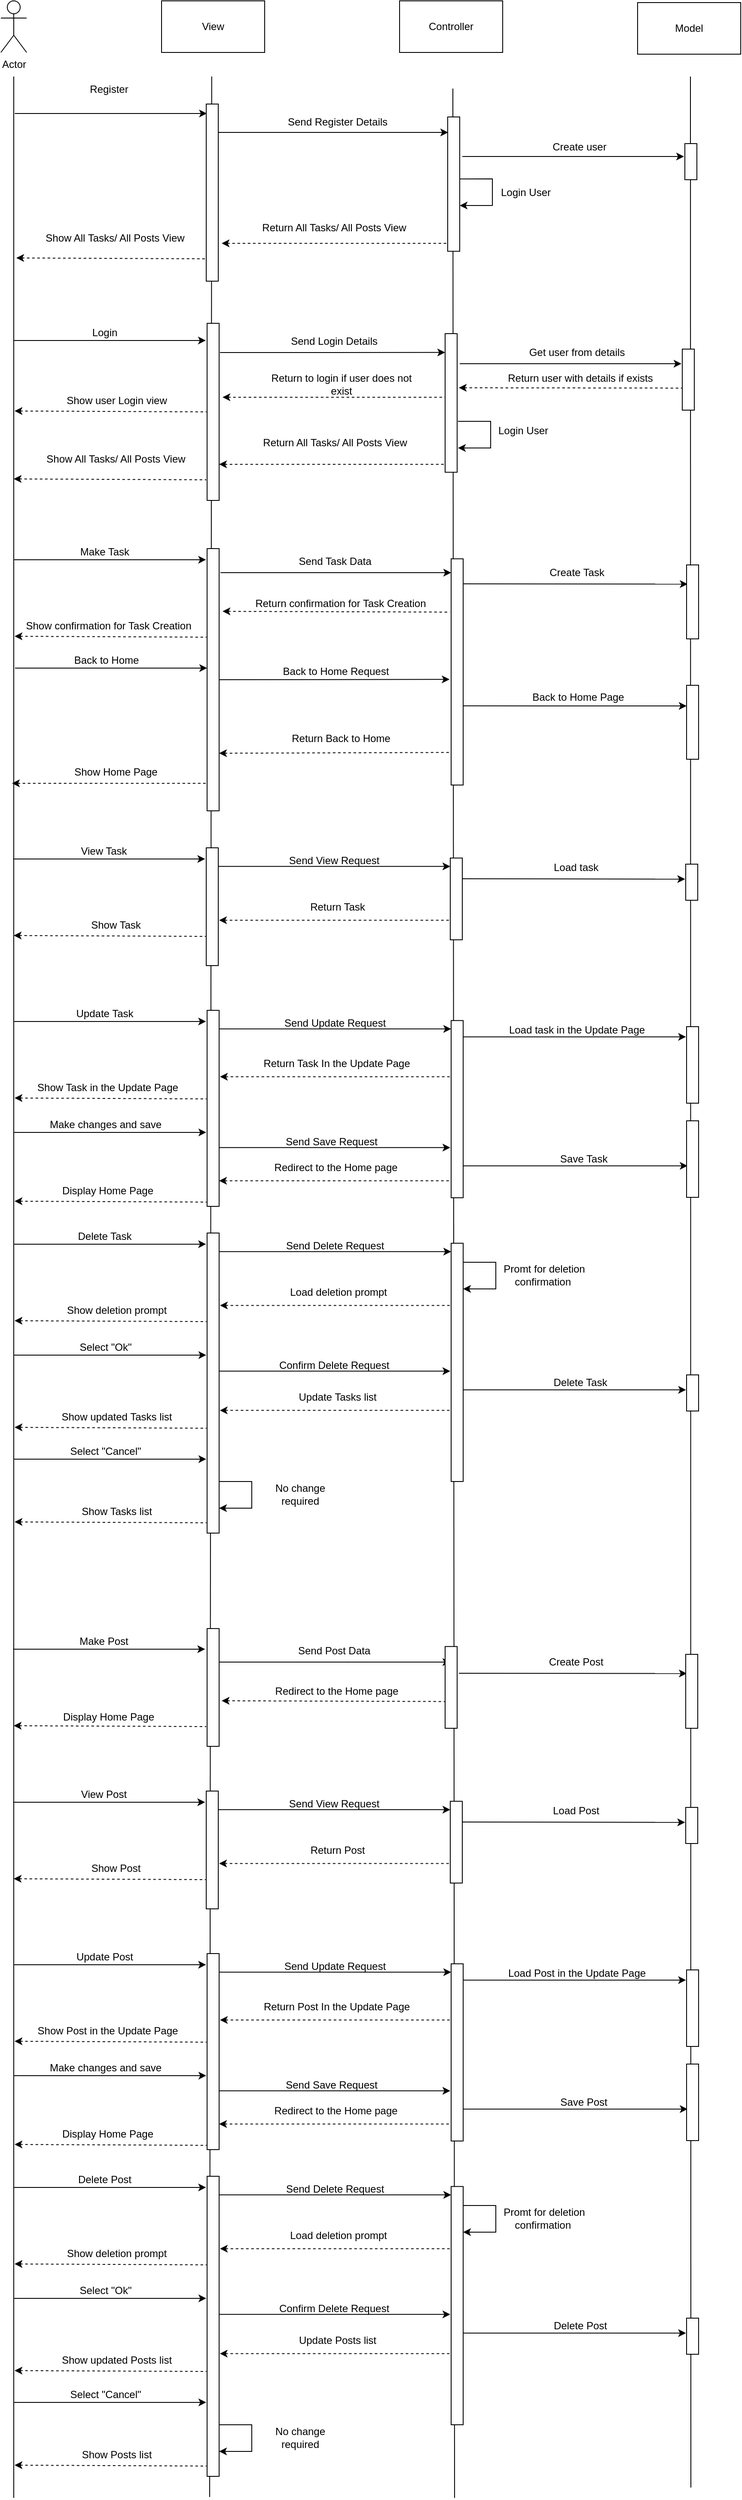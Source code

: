 <mxfile version="24.5.3" type="device" pages="2">
  <diagram name="Page-1" id="KxFUunisI3KA-j2Cj4el">
    <mxGraphModel dx="1834" dy="2044" grid="1" gridSize="10" guides="1" tooltips="1" connect="1" arrows="1" fold="1" page="0" pageScale="1" pageWidth="850" pageHeight="1100" math="0" shadow="0">
      <root>
        <mxCell id="0" />
        <mxCell id="1" parent="0" />
        <mxCell id="E2yAKOlgApOKbNNjwcf9-30" value="Actor" style="shape=umlActor;verticalLabelPosition=bottom;verticalAlign=top;html=1;outlineConnect=0;" parent="1" vertex="1">
          <mxGeometry x="-13" y="-822" width="30" height="60" as="geometry" />
        </mxCell>
        <mxCell id="E2yAKOlgApOKbNNjwcf9-31" value="View" style="rounded=0;whiteSpace=wrap;html=1;" parent="1" vertex="1">
          <mxGeometry x="174" y="-822" width="120" height="60" as="geometry" />
        </mxCell>
        <mxCell id="E2yAKOlgApOKbNNjwcf9-32" value="Model" style="rounded=0;whiteSpace=wrap;html=1;" parent="1" vertex="1">
          <mxGeometry x="728" y="-820" width="120" height="60" as="geometry" />
        </mxCell>
        <mxCell id="E2yAKOlgApOKbNNjwcf9-33" value="Controller" style="rounded=0;whiteSpace=wrap;html=1;" parent="1" vertex="1">
          <mxGeometry x="451" y="-822" width="120" height="60" as="geometry" />
        </mxCell>
        <mxCell id="E2yAKOlgApOKbNNjwcf9-34" value="" style="endArrow=none;html=1;rounded=0;" parent="1" edge="1">
          <mxGeometry width="50" height="50" relative="1" as="geometry">
            <mxPoint x="2" y="2082" as="sourcePoint" />
            <mxPoint x="2" y="-734" as="targetPoint" />
          </mxGeometry>
        </mxCell>
        <mxCell id="E2yAKOlgApOKbNNjwcf9-38" value="" style="endArrow=classic;html=1;rounded=0;entryX=-0.107;entryY=0.097;entryDx=0;entryDy=0;entryPerimeter=0;" parent="1" target="E2yAKOlgApOKbNNjwcf9-58" edge="1">
          <mxGeometry width="50" height="50" relative="1" as="geometry">
            <mxPoint x="2" y="-427" as="sourcePoint" />
            <mxPoint x="208" y="-427" as="targetPoint" />
          </mxGeometry>
        </mxCell>
        <mxCell id="E2yAKOlgApOKbNNjwcf9-39" value="Login" style="text;html=1;align=center;verticalAlign=middle;whiteSpace=wrap;rounded=0;" parent="1" vertex="1">
          <mxGeometry x="27" y="-451" width="162" height="30" as="geometry" />
        </mxCell>
        <mxCell id="E2yAKOlgApOKbNNjwcf9-45" value="" style="endArrow=none;html=1;rounded=0;startArrow=classic;startFill=1;endFill=0;entryX=0;entryY=0.75;entryDx=0;entryDy=0;exitX=1;exitY=0.621;exitDx=0;exitDy=0;exitPerimeter=0;dashed=1;" parent="1" edge="1">
          <mxGeometry width="50" height="50" relative="1" as="geometry">
            <mxPoint x="241" y="-283.004" as="sourcePoint" />
            <mxPoint x="504" y="-282.94" as="targetPoint" />
          </mxGeometry>
        </mxCell>
        <mxCell id="E2yAKOlgApOKbNNjwcf9-48" value="Get user from details" style="text;html=1;align=center;verticalAlign=middle;whiteSpace=wrap;rounded=0;" parent="1" vertex="1">
          <mxGeometry x="555" y="-428" width="205" height="30" as="geometry" />
        </mxCell>
        <mxCell id="E2yAKOlgApOKbNNjwcf9-49" value="" style="endArrow=classic;html=1;rounded=0;" parent="1" edge="1">
          <mxGeometry width="50" height="50" relative="1" as="geometry">
            <mxPoint x="521" y="-400" as="sourcePoint" />
            <mxPoint x="779" y="-400" as="targetPoint" />
          </mxGeometry>
        </mxCell>
        <mxCell id="E2yAKOlgApOKbNNjwcf9-50" value="" style="endArrow=none;html=1;rounded=0;startArrow=classic;startFill=1;endFill=0;entryX=0;entryY=0.709;entryDx=0;entryDy=0;entryPerimeter=0;dashed=1;" parent="1" edge="1">
          <mxGeometry width="50" height="50" relative="1" as="geometry">
            <mxPoint x="520" y="-372" as="sourcePoint" />
            <mxPoint x="780" y="-371.661" as="targetPoint" />
          </mxGeometry>
        </mxCell>
        <mxCell id="E2yAKOlgApOKbNNjwcf9-51" value="Return user with details if exists" style="text;html=1;align=center;verticalAlign=middle;whiteSpace=wrap;rounded=0;" parent="1" vertex="1">
          <mxGeometry x="559" y="-398" width="205" height="30" as="geometry" />
        </mxCell>
        <mxCell id="E2yAKOlgApOKbNNjwcf9-55" value="" style="endArrow=none;html=1;rounded=0;endFill=0;startArrow=classic;startFill=1;dashed=1;" parent="1" edge="1">
          <mxGeometry width="50" height="50" relative="1" as="geometry">
            <mxPoint x="2" y="-266" as="sourcePoint" />
            <mxPoint x="226" y="-265" as="targetPoint" />
          </mxGeometry>
        </mxCell>
        <mxCell id="E2yAKOlgApOKbNNjwcf9-56" value="" style="endArrow=none;html=1;rounded=0;startArrow=classic;startFill=1;endFill=0;dashed=1;" parent="1" edge="1">
          <mxGeometry width="50" height="50" relative="1" as="geometry">
            <mxPoint x="245" y="-361" as="sourcePoint" />
            <mxPoint x="504" y="-361" as="targetPoint" />
          </mxGeometry>
        </mxCell>
        <mxCell id="E2yAKOlgApOKbNNjwcf9-57" value="Return to login if user does not exist" style="text;html=1;align=center;verticalAlign=middle;whiteSpace=wrap;rounded=0;" parent="1" vertex="1">
          <mxGeometry x="297" y="-391" width="173" height="30" as="geometry" />
        </mxCell>
        <mxCell id="oqMJg_88ZmLt8PhcBd5t-3" value="Login User" style="text;html=1;align=center;verticalAlign=middle;whiteSpace=wrap;rounded=0;" parent="1" vertex="1">
          <mxGeometry x="555" y="-337" width="80" height="30" as="geometry" />
        </mxCell>
        <mxCell id="oqMJg_88ZmLt8PhcBd5t-7" value="Show user Login view" style="text;html=1;align=center;verticalAlign=middle;whiteSpace=wrap;rounded=0;" parent="1" vertex="1">
          <mxGeometry x="41" y="-372" width="162" height="30" as="geometry" />
        </mxCell>
        <mxCell id="oqMJg_88ZmLt8PhcBd5t-8" value="" style="endArrow=none;html=1;rounded=0;endFill=0;startArrow=classic;startFill=1;dashed=1;" parent="1" edge="1">
          <mxGeometry width="50" height="50" relative="1" as="geometry">
            <mxPoint x="3" y="-345" as="sourcePoint" />
            <mxPoint x="227" y="-344" as="targetPoint" />
          </mxGeometry>
        </mxCell>
        <mxCell id="oqMJg_88ZmLt8PhcBd5t-9" value="" style="endArrow=classic;html=1;rounded=0;entryX=-0.107;entryY=0.097;entryDx=0;entryDy=0;entryPerimeter=0;" parent="1" edge="1">
          <mxGeometry width="50" height="50" relative="1" as="geometry">
            <mxPoint x="3.25" y="-691" as="sourcePoint" />
            <mxPoint x="226.752" y="-691.018" as="targetPoint" />
          </mxGeometry>
        </mxCell>
        <mxCell id="oqMJg_88ZmLt8PhcBd5t-10" value="Register" style="text;html=1;align=center;verticalAlign=middle;whiteSpace=wrap;rounded=0;" parent="1" vertex="1">
          <mxGeometry x="32" y="-734" width="162" height="30" as="geometry" />
        </mxCell>
        <mxCell id="oqMJg_88ZmLt8PhcBd5t-11" value="Return All Tasks/ All Posts View" style="text;html=1;align=center;verticalAlign=middle;whiteSpace=wrap;rounded=0;" parent="1" vertex="1">
          <mxGeometry x="280" y="-573" width="190" height="30" as="geometry" />
        </mxCell>
        <mxCell id="oqMJg_88ZmLt8PhcBd5t-12" value="" style="endArrow=none;html=1;rounded=0;startArrow=classic;startFill=1;endFill=0;entryX=0;entryY=0.75;entryDx=0;entryDy=0;exitX=1;exitY=0.621;exitDx=0;exitDy=0;exitPerimeter=0;dashed=1;" parent="1" edge="1">
          <mxGeometry width="50" height="50" relative="1" as="geometry">
            <mxPoint x="244" y="-540.004" as="sourcePoint" />
            <mxPoint x="507" y="-539.94" as="targetPoint" />
          </mxGeometry>
        </mxCell>
        <mxCell id="oqMJg_88ZmLt8PhcBd5t-13" value="Create user" style="text;html=1;align=center;verticalAlign=middle;whiteSpace=wrap;rounded=0;" parent="1" vertex="1">
          <mxGeometry x="558" y="-667" width="205" height="30" as="geometry" />
        </mxCell>
        <mxCell id="oqMJg_88ZmLt8PhcBd5t-14" value="" style="endArrow=classic;html=1;rounded=0;" parent="1" edge="1">
          <mxGeometry width="50" height="50" relative="1" as="geometry">
            <mxPoint x="524" y="-641" as="sourcePoint" />
            <mxPoint x="782" y="-641" as="targetPoint" />
          </mxGeometry>
        </mxCell>
        <mxCell id="oqMJg_88ZmLt8PhcBd5t-18" value="" style="endArrow=none;html=1;rounded=0;endFill=0;startArrow=classic;startFill=1;dashed=1;" parent="1" edge="1">
          <mxGeometry width="50" height="50" relative="1" as="geometry">
            <mxPoint x="5" y="-523" as="sourcePoint" />
            <mxPoint x="229" y="-522" as="targetPoint" />
          </mxGeometry>
        </mxCell>
        <mxCell id="oqMJg_88ZmLt8PhcBd5t-24" value="" style="endArrow=classic;html=1;rounded=0;exitX=1;exitY=0.5;exitDx=0;exitDy=0;entryX=1;entryY=0.698;entryDx=0;entryDy=0;entryPerimeter=0;" parent="1" edge="1">
          <mxGeometry width="50" height="50" relative="1" as="geometry">
            <mxPoint x="521" y="-614.875" as="sourcePoint" />
            <mxPoint x="521" y="-583.938" as="targetPoint" />
            <Array as="points">
              <mxPoint x="559" y="-615" />
              <mxPoint x="559" y="-584" />
            </Array>
          </mxGeometry>
        </mxCell>
        <mxCell id="oqMJg_88ZmLt8PhcBd5t-25" value="Login User" style="text;html=1;align=center;verticalAlign=middle;whiteSpace=wrap;rounded=0;" parent="1" vertex="1">
          <mxGeometry x="558" y="-614" width="80" height="30" as="geometry" />
        </mxCell>
        <mxCell id="oqMJg_88ZmLt8PhcBd5t-28" value="Send Login Details" style="text;html=1;align=center;verticalAlign=middle;whiteSpace=wrap;rounded=0;" parent="1" vertex="1">
          <mxGeometry x="294" y="-441" width="162" height="30" as="geometry" />
        </mxCell>
        <mxCell id="oqMJg_88ZmLt8PhcBd5t-29" value="" style="endArrow=classic;html=1;rounded=0;entryX=0;entryY=0.136;entryDx=0;entryDy=0;entryPerimeter=0;" parent="1" target="E2yAKOlgApOKbNNjwcf9-60" edge="1">
          <mxGeometry width="50" height="50" relative="1" as="geometry">
            <mxPoint x="242" y="-413.03" as="sourcePoint" />
            <mxPoint x="498.002" y="-414.999" as="targetPoint" />
          </mxGeometry>
        </mxCell>
        <mxCell id="oqMJg_88ZmLt8PhcBd5t-30" value="Send Register Details" style="text;html=1;align=center;verticalAlign=middle;whiteSpace=wrap;rounded=0;" parent="1" vertex="1">
          <mxGeometry x="297.5" y="-696" width="162" height="30" as="geometry" />
        </mxCell>
        <mxCell id="oqMJg_88ZmLt8PhcBd5t-31" value="" style="endArrow=classic;html=1;rounded=0;entryX=0;entryY=0.136;entryDx=0;entryDy=0;entryPerimeter=0;exitX=1;exitY=0.16;exitDx=0;exitDy=0;exitPerimeter=0;" parent="1" source="oqMJg_88ZmLt8PhcBd5t-21" edge="1">
          <mxGeometry width="50" height="50" relative="1" as="geometry">
            <mxPoint x="245.5" y="-669.03" as="sourcePoint" />
            <mxPoint x="507.5" y="-669" as="targetPoint" />
          </mxGeometry>
        </mxCell>
        <mxCell id="oqMJg_88ZmLt8PhcBd5t-34" value="" style="endArrow=classic;html=1;rounded=0;entryX=-0.107;entryY=0.097;entryDx=0;entryDy=0;entryPerimeter=0;" parent="1" edge="1">
          <mxGeometry width="50" height="50" relative="1" as="geometry">
            <mxPoint x="1.25" y="176" as="sourcePoint" />
            <mxPoint x="224.752" y="175.982" as="targetPoint" />
          </mxGeometry>
        </mxCell>
        <mxCell id="oqMJg_88ZmLt8PhcBd5t-35" value="View Task" style="text;html=1;align=center;verticalAlign=middle;whiteSpace=wrap;rounded=0;" parent="1" vertex="1">
          <mxGeometry x="26.25" y="152" width="162" height="30" as="geometry" />
        </mxCell>
        <mxCell id="oqMJg_88ZmLt8PhcBd5t-38" value="Load task" style="text;html=1;align=center;verticalAlign=middle;whiteSpace=wrap;rounded=0;" parent="1" vertex="1">
          <mxGeometry x="554" y="171" width="205" height="30" as="geometry" />
        </mxCell>
        <mxCell id="oqMJg_88ZmLt8PhcBd5t-39" value="" style="endArrow=classic;html=1;rounded=0;entryX=-0.05;entryY=0.414;entryDx=0;entryDy=0;entryPerimeter=0;" parent="1" target="oqMJg_88ZmLt8PhcBd5t-46" edge="1">
          <mxGeometry width="50" height="50" relative="1" as="geometry">
            <mxPoint x="520" y="199" as="sourcePoint" />
            <mxPoint x="778" y="199" as="targetPoint" />
          </mxGeometry>
        </mxCell>
        <mxCell id="oqMJg_88ZmLt8PhcBd5t-42" value="" style="endArrow=none;html=1;rounded=0;startArrow=classic;startFill=1;endFill=0;dashed=1;entryX=0.102;entryY=0.466;entryDx=0;entryDy=0;entryPerimeter=0;" parent="1" edge="1">
          <mxGeometry width="50" height="50" relative="1" as="geometry">
            <mxPoint x="241" y="247.206" as="sourcePoint" />
            <mxPoint x="508.428" y="247.206" as="targetPoint" />
          </mxGeometry>
        </mxCell>
        <mxCell id="oqMJg_88ZmLt8PhcBd5t-49" value="Show Task" style="text;html=1;align=center;verticalAlign=middle;whiteSpace=wrap;rounded=0;" parent="1" vertex="1">
          <mxGeometry x="40" y="238" width="162" height="30" as="geometry" />
        </mxCell>
        <mxCell id="oqMJg_88ZmLt8PhcBd5t-50" value="" style="endArrow=none;html=1;rounded=0;endFill=0;startArrow=classic;startFill=1;dashed=1;" parent="1" edge="1">
          <mxGeometry width="50" height="50" relative="1" as="geometry">
            <mxPoint x="2" y="265" as="sourcePoint" />
            <mxPoint x="226" y="266" as="targetPoint" />
          </mxGeometry>
        </mxCell>
        <mxCell id="oqMJg_88ZmLt8PhcBd5t-51" value="Send View Request" style="text;html=1;align=center;verticalAlign=middle;whiteSpace=wrap;rounded=0;" parent="1" vertex="1">
          <mxGeometry x="293.5" y="163" width="162" height="30" as="geometry" />
        </mxCell>
        <mxCell id="oqMJg_88ZmLt8PhcBd5t-52" value="" style="endArrow=classic;html=1;rounded=0;entryX=0.071;entryY=0.103;entryDx=0;entryDy=0;entryPerimeter=0;" parent="1" edge="1">
          <mxGeometry width="50" height="50" relative="1" as="geometry">
            <mxPoint x="240.5" y="184.677" as="sourcePoint" />
            <mxPoint x="509.994" y="184.677" as="targetPoint" />
          </mxGeometry>
        </mxCell>
        <mxCell id="oqMJg_88ZmLt8PhcBd5t-56" value="" style="endArrow=classic;html=1;rounded=0;exitX=1;exitY=0.5;exitDx=0;exitDy=0;entryX=1;entryY=0.698;entryDx=0;entryDy=0;entryPerimeter=0;" parent="1" edge="1">
          <mxGeometry width="50" height="50" relative="1" as="geometry">
            <mxPoint x="519" y="-333" as="sourcePoint" />
            <mxPoint x="519" y="-302" as="targetPoint" />
            <Array as="points">
              <mxPoint x="557" y="-333" />
              <mxPoint x="557" y="-302" />
            </Array>
          </mxGeometry>
        </mxCell>
        <mxCell id="YU_ujFdnD5ucLBOE94MF-1" value="" style="endArrow=none;html=1;rounded=0;" parent="1" edge="1">
          <mxGeometry width="50" height="50" relative="1" as="geometry">
            <mxPoint x="232.37" y="-734" as="sourcePoint" />
            <mxPoint x="230" y="2081" as="targetPoint" />
          </mxGeometry>
        </mxCell>
        <mxCell id="oqMJg_88ZmLt8PhcBd5t-21" value="" style="rounded=0;whiteSpace=wrap;html=1;" parent="1" vertex="1">
          <mxGeometry x="226" y="-702" width="14" height="206" as="geometry" />
        </mxCell>
        <mxCell id="oqMJg_88ZmLt8PhcBd5t-44" value="" style="rounded=0;whiteSpace=wrap;html=1;" parent="1" vertex="1">
          <mxGeometry x="226" y="163" width="14" height="137" as="geometry" />
        </mxCell>
        <mxCell id="E2yAKOlgApOKbNNjwcf9-58" value="" style="rounded=0;whiteSpace=wrap;html=1;" parent="1" vertex="1">
          <mxGeometry x="227" y="-447" width="14" height="206" as="geometry" />
        </mxCell>
        <mxCell id="YU_ujFdnD5ucLBOE94MF-4" value="" style="endArrow=none;html=1;rounded=0;" parent="1" edge="1">
          <mxGeometry width="50" height="50" relative="1" as="geometry">
            <mxPoint x="789.5" y="-734" as="sourcePoint" />
            <mxPoint x="790" y="2070" as="targetPoint" />
          </mxGeometry>
        </mxCell>
        <mxCell id="oqMJg_88ZmLt8PhcBd5t-23" value="" style="rounded=0;whiteSpace=wrap;html=1;" parent="1" vertex="1">
          <mxGeometry x="783" y="-656" width="14" height="42" as="geometry" />
        </mxCell>
        <mxCell id="E2yAKOlgApOKbNNjwcf9-64" value="" style="rounded=0;whiteSpace=wrap;html=1;" parent="1" vertex="1">
          <mxGeometry x="780" y="-417" width="14" height="71" as="geometry" />
        </mxCell>
        <mxCell id="oqMJg_88ZmLt8PhcBd5t-46" value="" style="rounded=0;whiteSpace=wrap;html=1;" parent="1" vertex="1">
          <mxGeometry x="784" y="182" width="14" height="42" as="geometry" />
        </mxCell>
        <mxCell id="YU_ujFdnD5ucLBOE94MF-5" value="" style="endArrow=classic;html=1;rounded=0;entryX=-0.107;entryY=0.097;entryDx=0;entryDy=0;entryPerimeter=0;" parent="1" edge="1">
          <mxGeometry width="50" height="50" relative="1" as="geometry">
            <mxPoint x="2.25" y="-172" as="sourcePoint" />
            <mxPoint x="225.752" y="-172.018" as="targetPoint" />
          </mxGeometry>
        </mxCell>
        <mxCell id="YU_ujFdnD5ucLBOE94MF-6" value="Make Task" style="text;html=1;align=center;verticalAlign=middle;whiteSpace=wrap;rounded=0;" parent="1" vertex="1">
          <mxGeometry x="27.25" y="-196" width="162" height="30" as="geometry" />
        </mxCell>
        <mxCell id="YU_ujFdnD5ucLBOE94MF-7" value="Return Back to Home" style="text;html=1;align=center;verticalAlign=middle;whiteSpace=wrap;rounded=0;" parent="1" vertex="1">
          <mxGeometry x="301.5" y="21" width="162" height="30" as="geometry" />
        </mxCell>
        <mxCell id="YU_ujFdnD5ucLBOE94MF-8" value="" style="endArrow=none;html=1;rounded=0;startArrow=classic;startFill=1;endFill=0;entryX=0.102;entryY=0.859;entryDx=0;entryDy=0;exitX=1;exitY=0.621;exitDx=0;exitDy=0;exitPerimeter=0;dashed=1;entryPerimeter=0;" parent="1" edge="1">
          <mxGeometry width="50" height="50" relative="1" as="geometry">
            <mxPoint x="241" y="52.996" as="sourcePoint" />
            <mxPoint x="512.428" y="52.099" as="targetPoint" />
          </mxGeometry>
        </mxCell>
        <mxCell id="YU_ujFdnD5ucLBOE94MF-9" value="Create Task" style="text;html=1;align=center;verticalAlign=middle;whiteSpace=wrap;rounded=0;" parent="1" vertex="1">
          <mxGeometry x="555" y="-172" width="205" height="30" as="geometry" />
        </mxCell>
        <mxCell id="YU_ujFdnD5ucLBOE94MF-10" value="" style="endArrow=classic;html=1;rounded=0;entryX=0.083;entryY=0.201;entryDx=0;entryDy=0;entryPerimeter=0;" parent="1" edge="1">
          <mxGeometry width="50" height="50" relative="1" as="geometry">
            <mxPoint x="521" y="-144" as="sourcePoint" />
            <mxPoint x="786.162" y="-143.714" as="targetPoint" />
          </mxGeometry>
        </mxCell>
        <mxCell id="YU_ujFdnD5ucLBOE94MF-11" value="Show Home Page" style="text;html=1;align=center;verticalAlign=middle;whiteSpace=wrap;rounded=0;" parent="1" vertex="1">
          <mxGeometry x="40" y="60" width="162" height="30" as="geometry" />
        </mxCell>
        <mxCell id="YU_ujFdnD5ucLBOE94MF-12" value="" style="endArrow=none;html=1;rounded=0;endFill=0;startArrow=classic;startFill=1;dashed=1;" parent="1" edge="1">
          <mxGeometry width="50" height="50" relative="1" as="geometry">
            <mxPoint y="88" as="sourcePoint" />
            <mxPoint x="226" y="88" as="targetPoint" />
          </mxGeometry>
        </mxCell>
        <mxCell id="YU_ujFdnD5ucLBOE94MF-13" value="" style="endArrow=none;html=1;rounded=0;startArrow=classic;startFill=1;endFill=0;dashed=1;entryX=-0.1;entryY=0.285;entryDx=0;entryDy=0;entryPerimeter=0;" parent="1" edge="1">
          <mxGeometry width="50" height="50" relative="1" as="geometry">
            <mxPoint x="245" y="-112" as="sourcePoint" />
            <mxPoint x="509.6" y="-111.131" as="targetPoint" />
          </mxGeometry>
        </mxCell>
        <mxCell id="YU_ujFdnD5ucLBOE94MF-16" value="" style="endArrow=none;html=1;rounded=0;endFill=0;startArrow=classic;startFill=1;dashed=1;" parent="1" edge="1">
          <mxGeometry width="50" height="50" relative="1" as="geometry">
            <mxPoint x="3" y="-83" as="sourcePoint" />
            <mxPoint x="227" y="-82" as="targetPoint" />
          </mxGeometry>
        </mxCell>
        <mxCell id="YU_ujFdnD5ucLBOE94MF-17" value="Send Task Data" style="text;html=1;align=center;verticalAlign=middle;whiteSpace=wrap;rounded=0;" parent="1" vertex="1">
          <mxGeometry x="294.5" y="-185" width="162" height="30" as="geometry" />
        </mxCell>
        <mxCell id="YU_ujFdnD5ucLBOE94MF-18" value="" style="endArrow=classic;html=1;rounded=0;" parent="1" edge="1">
          <mxGeometry width="50" height="50" relative="1" as="geometry">
            <mxPoint x="242.5" y="-157.03" as="sourcePoint" />
            <mxPoint x="511" y="-157" as="targetPoint" />
          </mxGeometry>
        </mxCell>
        <mxCell id="YU_ujFdnD5ucLBOE94MF-19" value="" style="endArrow=none;html=1;rounded=0;" parent="1" edge="1">
          <mxGeometry width="50" height="50" relative="1" as="geometry">
            <mxPoint x="511.353" y="62.25" as="sourcePoint" />
            <mxPoint x="511" y="65.766" as="targetPoint" />
          </mxGeometry>
        </mxCell>
        <mxCell id="YU_ujFdnD5ucLBOE94MF-20" value="" style="rounded=0;whiteSpace=wrap;html=1;" parent="1" vertex="1">
          <mxGeometry x="227" y="-185" width="14" height="305" as="geometry" />
        </mxCell>
        <mxCell id="YU_ujFdnD5ucLBOE94MF-22" value="" style="rounded=0;whiteSpace=wrap;html=1;" parent="1" vertex="1">
          <mxGeometry x="785" y="-166" width="14" height="86" as="geometry" />
        </mxCell>
        <mxCell id="YU_ujFdnD5ucLBOE94MF-23" value="Return All Tasks/ All Posts View" style="text;html=1;align=center;verticalAlign=middle;whiteSpace=wrap;rounded=0;" parent="1" vertex="1">
          <mxGeometry x="280.5" y="-323" width="190" height="30" as="geometry" />
        </mxCell>
        <mxCell id="YU_ujFdnD5ucLBOE94MF-24" value="Show All Tasks/ All Posts View" style="text;html=1;align=center;verticalAlign=middle;whiteSpace=wrap;rounded=0;" parent="1" vertex="1">
          <mxGeometry x="25" y="-560.75" width="190" height="30" as="geometry" />
        </mxCell>
        <mxCell id="YU_ujFdnD5ucLBOE94MF-25" value="Show All Tasks/ All Posts View" style="text;html=1;align=center;verticalAlign=middle;whiteSpace=wrap;rounded=0;" parent="1" vertex="1">
          <mxGeometry x="26" y="-303.75" width="190" height="30" as="geometry" />
        </mxCell>
        <mxCell id="YU_ujFdnD5ucLBOE94MF-28" value="Return confirmation for Task Creation" style="text;html=1;align=center;verticalAlign=middle;whiteSpace=wrap;rounded=0;" parent="1" vertex="1">
          <mxGeometry x="280" y="-136" width="205" height="30" as="geometry" />
        </mxCell>
        <mxCell id="YU_ujFdnD5ucLBOE94MF-30" value="Show&amp;nbsp;&lt;span style=&quot;background-color: initial;&quot;&gt;confirmation for Task Creation&lt;/span&gt;" style="text;html=1;align=center;verticalAlign=middle;whiteSpace=wrap;rounded=0;" parent="1" vertex="1">
          <mxGeometry x="10" y="-110" width="205" height="30" as="geometry" />
        </mxCell>
        <mxCell id="YU_ujFdnD5ucLBOE94MF-32" value="" style="endArrow=classic;html=1;rounded=0;entryX=-0.107;entryY=0.097;entryDx=0;entryDy=0;entryPerimeter=0;" parent="1" edge="1">
          <mxGeometry width="50" height="50" relative="1" as="geometry">
            <mxPoint x="3.5" y="-46" as="sourcePoint" />
            <mxPoint x="227.002" y="-46.018" as="targetPoint" />
          </mxGeometry>
        </mxCell>
        <mxCell id="YU_ujFdnD5ucLBOE94MF-33" value="Back to Home" style="text;html=1;align=center;verticalAlign=middle;whiteSpace=wrap;rounded=0;" parent="1" vertex="1">
          <mxGeometry x="28.5" y="-70" width="162" height="30" as="geometry" />
        </mxCell>
        <mxCell id="YU_ujFdnD5ucLBOE94MF-34" value="" style="endArrow=classic;html=1;rounded=0;entryX=-0.131;entryY=0.533;entryDx=0;entryDy=0;entryPerimeter=0;exitX=1;exitY=0.5;exitDx=0;exitDy=0;" parent="1" source="YU_ujFdnD5ucLBOE94MF-20" target="YU_ujFdnD5ucLBOE94MF-21" edge="1">
          <mxGeometry width="50" height="50" relative="1" as="geometry">
            <mxPoint x="270.75" y="-32.56" as="sourcePoint" />
            <mxPoint x="494.252" y="-32.578" as="targetPoint" />
          </mxGeometry>
        </mxCell>
        <mxCell id="YU_ujFdnD5ucLBOE94MF-35" value="Back to Home&amp;nbsp;Request" style="text;html=1;align=center;verticalAlign=middle;whiteSpace=wrap;rounded=0;" parent="1" vertex="1">
          <mxGeometry x="295.75" y="-56.56" width="162" height="30" as="geometry" />
        </mxCell>
        <mxCell id="YU_ujFdnD5ucLBOE94MF-36" value="" style="endArrow=classic;html=1;rounded=0;exitX=0.986;exitY=0.65;exitDx=0;exitDy=0;exitPerimeter=0;" parent="1" source="YU_ujFdnD5ucLBOE94MF-21" edge="1">
          <mxGeometry width="50" height="50" relative="1" as="geometry">
            <mxPoint x="530" y="-2" as="sourcePoint" />
            <mxPoint x="785" y="-2" as="targetPoint" />
          </mxGeometry>
        </mxCell>
        <mxCell id="YU_ujFdnD5ucLBOE94MF-37" value="Back to Home Page" style="text;html=1;align=center;verticalAlign=middle;whiteSpace=wrap;rounded=0;" parent="1" vertex="1">
          <mxGeometry x="578.25" y="-26.56" width="162" height="30" as="geometry" />
        </mxCell>
        <mxCell id="YU_ujFdnD5ucLBOE94MF-40" value="" style="rounded=0;whiteSpace=wrap;html=1;" parent="1" vertex="1">
          <mxGeometry x="785" y="-26" width="14" height="86" as="geometry" />
        </mxCell>
        <mxCell id="YU_ujFdnD5ucLBOE94MF-41" value="Return Task" style="text;html=1;align=center;verticalAlign=middle;whiteSpace=wrap;rounded=0;" parent="1" vertex="1">
          <mxGeometry x="297.5" y="217" width="162" height="30" as="geometry" />
        </mxCell>
        <mxCell id="HSvyB0KYnUH7sIZ-QlM--1" value="" style="endArrow=classic;html=1;rounded=0;entryX=-0.107;entryY=0.097;entryDx=0;entryDy=0;entryPerimeter=0;" parent="1" edge="1">
          <mxGeometry width="50" height="50" relative="1" as="geometry">
            <mxPoint x="2.25" y="365" as="sourcePoint" />
            <mxPoint x="225.752" y="364.982" as="targetPoint" />
          </mxGeometry>
        </mxCell>
        <mxCell id="HSvyB0KYnUH7sIZ-QlM--2" value="Update Task" style="text;html=1;align=center;verticalAlign=middle;whiteSpace=wrap;rounded=0;" parent="1" vertex="1">
          <mxGeometry x="27.25" y="341" width="162" height="30" as="geometry" />
        </mxCell>
        <mxCell id="HSvyB0KYnUH7sIZ-QlM--3" value="Load task in the Update Page" style="text;html=1;align=center;verticalAlign=middle;whiteSpace=wrap;rounded=0;" parent="1" vertex="1">
          <mxGeometry x="555" y="360" width="205" height="30" as="geometry" />
        </mxCell>
        <mxCell id="HSvyB0KYnUH7sIZ-QlM--4" value="" style="endArrow=classic;html=1;rounded=0;entryX=-0.05;entryY=0.414;entryDx=0;entryDy=0;entryPerimeter=0;" parent="1" edge="1">
          <mxGeometry width="50" height="50" relative="1" as="geometry">
            <mxPoint x="521" y="382.846" as="sourcePoint" />
            <mxPoint x="784.3" y="382.846" as="targetPoint" />
          </mxGeometry>
        </mxCell>
        <mxCell id="HSvyB0KYnUH7sIZ-QlM--5" value="" style="endArrow=none;html=1;rounded=0;startArrow=classic;startFill=1;endFill=0;dashed=1;entryX=0.102;entryY=0.466;entryDx=0;entryDy=0;entryPerimeter=0;" parent="1" edge="1">
          <mxGeometry width="50" height="50" relative="1" as="geometry">
            <mxPoint x="242" y="429.206" as="sourcePoint" />
            <mxPoint x="509.428" y="429.206" as="targetPoint" />
          </mxGeometry>
        </mxCell>
        <mxCell id="HSvyB0KYnUH7sIZ-QlM--6" value="Show Task in the Update Page" style="text;html=1;align=center;verticalAlign=middle;whiteSpace=wrap;rounded=0;" parent="1" vertex="1">
          <mxGeometry x="20" y="427" width="183" height="30" as="geometry" />
        </mxCell>
        <mxCell id="HSvyB0KYnUH7sIZ-QlM--7" value="" style="endArrow=none;html=1;rounded=0;endFill=0;startArrow=classic;startFill=1;dashed=1;" parent="1" edge="1">
          <mxGeometry width="50" height="50" relative="1" as="geometry">
            <mxPoint x="3" y="454" as="sourcePoint" />
            <mxPoint x="227" y="455" as="targetPoint" />
          </mxGeometry>
        </mxCell>
        <mxCell id="HSvyB0KYnUH7sIZ-QlM--8" value="Send Update Request" style="text;html=1;align=center;verticalAlign=middle;whiteSpace=wrap;rounded=0;" parent="1" vertex="1">
          <mxGeometry x="294.5" y="352" width="162" height="30" as="geometry" />
        </mxCell>
        <mxCell id="HSvyB0KYnUH7sIZ-QlM--9" value="" style="endArrow=classic;html=1;rounded=0;entryX=0.071;entryY=0.103;entryDx=0;entryDy=0;entryPerimeter=0;" parent="1" edge="1">
          <mxGeometry width="50" height="50" relative="1" as="geometry">
            <mxPoint x="241.5" y="373.677" as="sourcePoint" />
            <mxPoint x="510.994" y="373.677" as="targetPoint" />
          </mxGeometry>
        </mxCell>
        <mxCell id="HSvyB0KYnUH7sIZ-QlM--10" value="" style="rounded=0;whiteSpace=wrap;html=1;" parent="1" vertex="1">
          <mxGeometry x="227" y="352" width="14" height="228" as="geometry" />
        </mxCell>
        <mxCell id="HSvyB0KYnUH7sIZ-QlM--12" value="" style="rounded=0;whiteSpace=wrap;html=1;" parent="1" vertex="1">
          <mxGeometry x="785" y="371" width="14" height="89" as="geometry" />
        </mxCell>
        <mxCell id="HSvyB0KYnUH7sIZ-QlM--13" value="Return Task In the Update Page" style="text;html=1;align=center;verticalAlign=middle;whiteSpace=wrap;rounded=0;" parent="1" vertex="1">
          <mxGeometry x="286.5" y="399" width="181.5" height="30" as="geometry" />
        </mxCell>
        <mxCell id="HSvyB0KYnUH7sIZ-QlM--14" value="" style="endArrow=classic;html=1;rounded=0;entryX=-0.107;entryY=0.097;entryDx=0;entryDy=0;entryPerimeter=0;" parent="1" edge="1">
          <mxGeometry width="50" height="50" relative="1" as="geometry">
            <mxPoint x="2.5" y="494" as="sourcePoint" />
            <mxPoint x="226.002" y="493.982" as="targetPoint" />
          </mxGeometry>
        </mxCell>
        <mxCell id="HSvyB0KYnUH7sIZ-QlM--15" value="Make changes and save" style="text;html=1;align=center;verticalAlign=middle;whiteSpace=wrap;rounded=0;" parent="1" vertex="1">
          <mxGeometry x="27.5" y="470" width="162" height="30" as="geometry" />
        </mxCell>
        <mxCell id="HSvyB0KYnUH7sIZ-QlM--16" value="Send Save Request" style="text;html=1;align=center;verticalAlign=middle;whiteSpace=wrap;rounded=0;" parent="1" vertex="1">
          <mxGeometry x="290.51" y="490" width="162" height="30" as="geometry" />
        </mxCell>
        <mxCell id="HSvyB0KYnUH7sIZ-QlM--17" value="" style="endArrow=classic;html=1;rounded=0;entryX=0.071;entryY=0.103;entryDx=0;entryDy=0;entryPerimeter=0;" parent="1" edge="1">
          <mxGeometry width="50" height="50" relative="1" as="geometry">
            <mxPoint x="240.51" y="511.677" as="sourcePoint" />
            <mxPoint x="510.004" y="511.677" as="targetPoint" />
          </mxGeometry>
        </mxCell>
        <mxCell id="HSvyB0KYnUH7sIZ-QlM--18" value="Save Task" style="text;html=1;align=center;verticalAlign=middle;whiteSpace=wrap;rounded=0;" parent="1" vertex="1">
          <mxGeometry x="562.85" y="510" width="205" height="30" as="geometry" />
        </mxCell>
        <mxCell id="HSvyB0KYnUH7sIZ-QlM--19" value="" style="endArrow=classic;html=1;rounded=0;entryX=-0.05;entryY=0.414;entryDx=0;entryDy=0;entryPerimeter=0;" parent="1" edge="1">
          <mxGeometry width="50" height="50" relative="1" as="geometry">
            <mxPoint x="522.85" y="532.846" as="sourcePoint" />
            <mxPoint x="786.15" y="532.846" as="targetPoint" />
          </mxGeometry>
        </mxCell>
        <mxCell id="HSvyB0KYnUH7sIZ-QlM--20" value="" style="rounded=0;whiteSpace=wrap;html=1;" parent="1" vertex="1">
          <mxGeometry x="785" y="480.5" width="14" height="89" as="geometry" />
        </mxCell>
        <mxCell id="HSvyB0KYnUH7sIZ-QlM--21" value="" style="endArrow=none;html=1;rounded=0;startArrow=classic;startFill=1;endFill=0;dashed=1;entryX=0.102;entryY=0.466;entryDx=0;entryDy=0;entryPerimeter=0;" parent="1" edge="1">
          <mxGeometry width="50" height="50" relative="1" as="geometry">
            <mxPoint x="241" y="550.206" as="sourcePoint" />
            <mxPoint x="508.428" y="550.206" as="targetPoint" />
          </mxGeometry>
        </mxCell>
        <mxCell id="HSvyB0KYnUH7sIZ-QlM--22" value="Redirect to the Home page" style="text;html=1;align=center;verticalAlign=middle;whiteSpace=wrap;rounded=0;" parent="1" vertex="1">
          <mxGeometry x="285.5" y="520" width="181.5" height="30" as="geometry" />
        </mxCell>
        <mxCell id="HSvyB0KYnUH7sIZ-QlM--23" value="Display Home Page" style="text;html=1;align=center;verticalAlign=middle;whiteSpace=wrap;rounded=0;" parent="1" vertex="1">
          <mxGeometry x="20" y="547" width="183" height="30" as="geometry" />
        </mxCell>
        <mxCell id="HSvyB0KYnUH7sIZ-QlM--24" value="" style="endArrow=none;html=1;rounded=0;endFill=0;startArrow=classic;startFill=1;dashed=1;" parent="1" edge="1">
          <mxGeometry width="50" height="50" relative="1" as="geometry">
            <mxPoint x="3" y="574" as="sourcePoint" />
            <mxPoint x="227" y="575" as="targetPoint" />
          </mxGeometry>
        </mxCell>
        <mxCell id="HSvyB0KYnUH7sIZ-QlM--25" value="" style="endArrow=classic;html=1;rounded=0;entryX=-0.107;entryY=0.097;entryDx=0;entryDy=0;entryPerimeter=0;" parent="1" edge="1">
          <mxGeometry width="50" height="50" relative="1" as="geometry">
            <mxPoint x="2.25" y="624" as="sourcePoint" />
            <mxPoint x="225.752" y="623.982" as="targetPoint" />
          </mxGeometry>
        </mxCell>
        <mxCell id="HSvyB0KYnUH7sIZ-QlM--26" value="Delete Task" style="text;html=1;align=center;verticalAlign=middle;whiteSpace=wrap;rounded=0;" parent="1" vertex="1">
          <mxGeometry x="27.25" y="600" width="162" height="30" as="geometry" />
        </mxCell>
        <mxCell id="HSvyB0KYnUH7sIZ-QlM--28" value="" style="endArrow=classic;html=1;rounded=0;entryX=-0.05;entryY=0.414;entryDx=0;entryDy=0;entryPerimeter=0;" parent="1" target="HSvyB0KYnUH7sIZ-QlM--36" edge="1">
          <mxGeometry width="50" height="50" relative="1" as="geometry">
            <mxPoint x="521" y="793.388" as="sourcePoint" />
            <mxPoint x="779" y="793.388" as="targetPoint" />
          </mxGeometry>
        </mxCell>
        <mxCell id="HSvyB0KYnUH7sIZ-QlM--29" value="" style="endArrow=none;html=1;rounded=0;startArrow=classic;startFill=1;endFill=0;dashed=1;entryX=0.102;entryY=0.466;entryDx=0;entryDy=0;entryPerimeter=0;" parent="1" edge="1">
          <mxGeometry width="50" height="50" relative="1" as="geometry">
            <mxPoint x="242" y="695.206" as="sourcePoint" />
            <mxPoint x="509.428" y="695.206" as="targetPoint" />
          </mxGeometry>
        </mxCell>
        <mxCell id="HSvyB0KYnUH7sIZ-QlM--30" value="Show deletion prompt" style="text;html=1;align=center;verticalAlign=middle;whiteSpace=wrap;rounded=0;" parent="1" vertex="1">
          <mxGeometry x="41" y="686" width="162" height="30" as="geometry" />
        </mxCell>
        <mxCell id="HSvyB0KYnUH7sIZ-QlM--31" value="" style="endArrow=none;html=1;rounded=0;endFill=0;startArrow=classic;startFill=1;dashed=1;" parent="1" edge="1">
          <mxGeometry width="50" height="50" relative="1" as="geometry">
            <mxPoint x="3" y="713" as="sourcePoint" />
            <mxPoint x="227" y="714" as="targetPoint" />
          </mxGeometry>
        </mxCell>
        <mxCell id="HSvyB0KYnUH7sIZ-QlM--32" value="Send Delete Request" style="text;html=1;align=center;verticalAlign=middle;whiteSpace=wrap;rounded=0;" parent="1" vertex="1">
          <mxGeometry x="294.5" y="611" width="162" height="30" as="geometry" />
        </mxCell>
        <mxCell id="HSvyB0KYnUH7sIZ-QlM--33" value="" style="endArrow=classic;html=1;rounded=0;entryX=0.071;entryY=0.103;entryDx=0;entryDy=0;entryPerimeter=0;" parent="1" edge="1">
          <mxGeometry width="50" height="50" relative="1" as="geometry">
            <mxPoint x="241.5" y="632.677" as="sourcePoint" />
            <mxPoint x="510.994" y="632.677" as="targetPoint" />
          </mxGeometry>
        </mxCell>
        <mxCell id="HSvyB0KYnUH7sIZ-QlM--34" value="" style="rounded=0;whiteSpace=wrap;html=1;" parent="1" vertex="1">
          <mxGeometry x="227" y="611" width="14" height="349" as="geometry" />
        </mxCell>
        <mxCell id="HSvyB0KYnUH7sIZ-QlM--36" value="" style="rounded=0;whiteSpace=wrap;html=1;" parent="1" vertex="1">
          <mxGeometry x="785" y="776" width="14" height="42" as="geometry" />
        </mxCell>
        <mxCell id="HSvyB0KYnUH7sIZ-QlM--37" value="Load deletion prompt" style="text;html=1;align=center;verticalAlign=middle;whiteSpace=wrap;rounded=0;" parent="1" vertex="1">
          <mxGeometry x="298.5" y="665" width="162" height="30" as="geometry" />
        </mxCell>
        <mxCell id="HSvyB0KYnUH7sIZ-QlM--38" value="Promt for deletion confirmation&amp;nbsp;" style="text;html=1;align=center;verticalAlign=middle;whiteSpace=wrap;rounded=0;" parent="1" vertex="1">
          <mxGeometry x="570" y="645" width="99" height="30" as="geometry" />
        </mxCell>
        <mxCell id="HSvyB0KYnUH7sIZ-QlM--39" value="" style="endArrow=classic;html=1;rounded=0;exitX=1;exitY=0.5;exitDx=0;exitDy=0;entryX=1;entryY=0.698;entryDx=0;entryDy=0;entryPerimeter=0;" parent="1" edge="1">
          <mxGeometry width="50" height="50" relative="1" as="geometry">
            <mxPoint x="525" y="645" as="sourcePoint" />
            <mxPoint x="525" y="676" as="targetPoint" />
            <Array as="points">
              <mxPoint x="563" y="645" />
              <mxPoint x="563" y="676" />
            </Array>
          </mxGeometry>
        </mxCell>
        <mxCell id="HSvyB0KYnUH7sIZ-QlM--40" value="" style="endArrow=classic;html=1;rounded=0;entryX=-0.107;entryY=0.097;entryDx=0;entryDy=0;entryPerimeter=0;" parent="1" edge="1">
          <mxGeometry width="50" height="50" relative="1" as="geometry">
            <mxPoint x="2.5" y="753" as="sourcePoint" />
            <mxPoint x="226.002" y="752.982" as="targetPoint" />
          </mxGeometry>
        </mxCell>
        <mxCell id="HSvyB0KYnUH7sIZ-QlM--41" value="Select &quot;Ok&quot;" style="text;html=1;align=center;verticalAlign=middle;whiteSpace=wrap;rounded=0;" parent="1" vertex="1">
          <mxGeometry x="27.5" y="729" width="162" height="30" as="geometry" />
        </mxCell>
        <mxCell id="HSvyB0KYnUH7sIZ-QlM--42" value="Confirm Delete Request" style="text;html=1;align=center;verticalAlign=middle;whiteSpace=wrap;rounded=0;" parent="1" vertex="1">
          <mxGeometry x="293.51" y="750" width="162" height="30" as="geometry" />
        </mxCell>
        <mxCell id="HSvyB0KYnUH7sIZ-QlM--43" value="" style="endArrow=classic;html=1;rounded=0;entryX=0.071;entryY=0.103;entryDx=0;entryDy=0;entryPerimeter=0;" parent="1" edge="1">
          <mxGeometry width="50" height="50" relative="1" as="geometry">
            <mxPoint x="240.51" y="771.677" as="sourcePoint" />
            <mxPoint x="510.004" y="771.677" as="targetPoint" />
          </mxGeometry>
        </mxCell>
        <mxCell id="HSvyB0KYnUH7sIZ-QlM--44" value="Delete Task" style="text;html=1;align=center;verticalAlign=middle;whiteSpace=wrap;rounded=0;" parent="1" vertex="1">
          <mxGeometry x="559" y="770" width="205" height="30" as="geometry" />
        </mxCell>
        <mxCell id="HSvyB0KYnUH7sIZ-QlM--45" value="" style="endArrow=none;html=1;rounded=0;startArrow=classic;startFill=1;endFill=0;dashed=1;entryX=0.102;entryY=0.466;entryDx=0;entryDy=0;entryPerimeter=0;" parent="1" edge="1">
          <mxGeometry width="50" height="50" relative="1" as="geometry">
            <mxPoint x="241.79" y="817.306" as="sourcePoint" />
            <mxPoint x="509.218" y="817.306" as="targetPoint" />
          </mxGeometry>
        </mxCell>
        <mxCell id="HSvyB0KYnUH7sIZ-QlM--46" value="Update Tasks list" style="text;html=1;align=center;verticalAlign=middle;whiteSpace=wrap;rounded=0;" parent="1" vertex="1">
          <mxGeometry x="298.29" y="787.1" width="162" height="30" as="geometry" />
        </mxCell>
        <mxCell id="HSvyB0KYnUH7sIZ-QlM--47" value="Show updated Tasks list" style="text;html=1;align=center;verticalAlign=middle;whiteSpace=wrap;rounded=0;" parent="1" vertex="1">
          <mxGeometry x="41" y="810" width="162" height="30" as="geometry" />
        </mxCell>
        <mxCell id="HSvyB0KYnUH7sIZ-QlM--48" value="" style="endArrow=none;html=1;rounded=0;endFill=0;startArrow=classic;startFill=1;dashed=1;" parent="1" edge="1">
          <mxGeometry width="50" height="50" relative="1" as="geometry">
            <mxPoint x="3" y="837" as="sourcePoint" />
            <mxPoint x="227" y="838" as="targetPoint" />
          </mxGeometry>
        </mxCell>
        <mxCell id="HSvyB0KYnUH7sIZ-QlM--49" value="" style="endArrow=classic;html=1;rounded=0;entryX=-0.107;entryY=0.097;entryDx=0;entryDy=0;entryPerimeter=0;" parent="1" edge="1">
          <mxGeometry width="50" height="50" relative="1" as="geometry">
            <mxPoint x="2.5" y="874" as="sourcePoint" />
            <mxPoint x="226.002" y="873.982" as="targetPoint" />
          </mxGeometry>
        </mxCell>
        <mxCell id="HSvyB0KYnUH7sIZ-QlM--50" value="Select &quot;Cancel&quot;" style="text;html=1;align=center;verticalAlign=middle;whiteSpace=wrap;rounded=0;" parent="1" vertex="1">
          <mxGeometry x="27.5" y="850" width="162" height="30" as="geometry" />
        </mxCell>
        <mxCell id="HSvyB0KYnUH7sIZ-QlM--51" value="No change required" style="text;html=1;align=center;verticalAlign=middle;whiteSpace=wrap;rounded=0;" parent="1" vertex="1">
          <mxGeometry x="286" y="900" width="99" height="30" as="geometry" />
        </mxCell>
        <mxCell id="HSvyB0KYnUH7sIZ-QlM--52" value="" style="endArrow=classic;html=1;rounded=0;exitX=1;exitY=0.5;exitDx=0;exitDy=0;entryX=1;entryY=0.698;entryDx=0;entryDy=0;entryPerimeter=0;" parent="1" edge="1">
          <mxGeometry width="50" height="50" relative="1" as="geometry">
            <mxPoint x="241" y="900" as="sourcePoint" />
            <mxPoint x="241" y="931" as="targetPoint" />
            <Array as="points">
              <mxPoint x="279" y="900" />
              <mxPoint x="279" y="931" />
            </Array>
          </mxGeometry>
        </mxCell>
        <mxCell id="HSvyB0KYnUH7sIZ-QlM--53" value="Show Tasks list" style="text;html=1;align=center;verticalAlign=middle;whiteSpace=wrap;rounded=0;" parent="1" vertex="1">
          <mxGeometry x="41" y="920" width="162" height="30" as="geometry" />
        </mxCell>
        <mxCell id="HSvyB0KYnUH7sIZ-QlM--54" value="" style="endArrow=none;html=1;rounded=0;endFill=0;startArrow=classic;startFill=1;dashed=1;" parent="1" edge="1">
          <mxGeometry width="50" height="50" relative="1" as="geometry">
            <mxPoint x="3" y="947" as="sourcePoint" />
            <mxPoint x="227" y="948" as="targetPoint" />
          </mxGeometry>
        </mxCell>
        <mxCell id="EW-ovyUyHZ_5c20ek5Bu-1" value="" style="endArrow=none;html=1;rounded=0;" parent="1" edge="1">
          <mxGeometry width="50" height="50" relative="1" as="geometry">
            <mxPoint x="513.025" y="-720" as="sourcePoint" />
            <mxPoint x="515" y="2082" as="targetPoint" />
          </mxGeometry>
        </mxCell>
        <mxCell id="EW-ovyUyHZ_5c20ek5Bu-2" value="" style="endArrow=classic;html=1;rounded=0;entryX=-0.107;entryY=0.097;entryDx=0;entryDy=0;entryPerimeter=0;" parent="1" edge="1">
          <mxGeometry width="50" height="50" relative="1" as="geometry">
            <mxPoint x="1.25" y="1273" as="sourcePoint" />
            <mxPoint x="224.752" y="1272.982" as="targetPoint" />
          </mxGeometry>
        </mxCell>
        <mxCell id="EW-ovyUyHZ_5c20ek5Bu-3" value="View Post" style="text;html=1;align=center;verticalAlign=middle;whiteSpace=wrap;rounded=0;" parent="1" vertex="1">
          <mxGeometry x="26.25" y="1249" width="162" height="30" as="geometry" />
        </mxCell>
        <mxCell id="EW-ovyUyHZ_5c20ek5Bu-4" value="Load Post" style="text;html=1;align=center;verticalAlign=middle;whiteSpace=wrap;rounded=0;" parent="1" vertex="1">
          <mxGeometry x="554" y="1268" width="205" height="30" as="geometry" />
        </mxCell>
        <mxCell id="EW-ovyUyHZ_5c20ek5Bu-5" value="" style="endArrow=classic;html=1;rounded=0;entryX=-0.05;entryY=0.414;entryDx=0;entryDy=0;entryPerimeter=0;" parent="1" target="EW-ovyUyHZ_5c20ek5Bu-13" edge="1">
          <mxGeometry width="50" height="50" relative="1" as="geometry">
            <mxPoint x="520" y="1296" as="sourcePoint" />
            <mxPoint x="778" y="1296" as="targetPoint" />
          </mxGeometry>
        </mxCell>
        <mxCell id="EW-ovyUyHZ_5c20ek5Bu-6" value="" style="endArrow=none;html=1;rounded=0;startArrow=classic;startFill=1;endFill=0;dashed=1;entryX=0.102;entryY=0.466;entryDx=0;entryDy=0;entryPerimeter=0;" parent="1" edge="1">
          <mxGeometry width="50" height="50" relative="1" as="geometry">
            <mxPoint x="241" y="1344.206" as="sourcePoint" />
            <mxPoint x="508.428" y="1344.206" as="targetPoint" />
          </mxGeometry>
        </mxCell>
        <mxCell id="EW-ovyUyHZ_5c20ek5Bu-7" value="Show Post" style="text;html=1;align=center;verticalAlign=middle;whiteSpace=wrap;rounded=0;" parent="1" vertex="1">
          <mxGeometry x="40" y="1335" width="162" height="30" as="geometry" />
        </mxCell>
        <mxCell id="EW-ovyUyHZ_5c20ek5Bu-8" value="" style="endArrow=none;html=1;rounded=0;endFill=0;startArrow=classic;startFill=1;dashed=1;" parent="1" edge="1">
          <mxGeometry width="50" height="50" relative="1" as="geometry">
            <mxPoint x="2" y="1362" as="sourcePoint" />
            <mxPoint x="226" y="1363" as="targetPoint" />
          </mxGeometry>
        </mxCell>
        <mxCell id="EW-ovyUyHZ_5c20ek5Bu-9" value="Send View Request" style="text;html=1;align=center;verticalAlign=middle;whiteSpace=wrap;rounded=0;" parent="1" vertex="1">
          <mxGeometry x="293.5" y="1260" width="162" height="30" as="geometry" />
        </mxCell>
        <mxCell id="EW-ovyUyHZ_5c20ek5Bu-10" value="" style="endArrow=classic;html=1;rounded=0;entryX=0.071;entryY=0.103;entryDx=0;entryDy=0;entryPerimeter=0;" parent="1" edge="1">
          <mxGeometry width="50" height="50" relative="1" as="geometry">
            <mxPoint x="240.5" y="1281.677" as="sourcePoint" />
            <mxPoint x="509.994" y="1281.677" as="targetPoint" />
          </mxGeometry>
        </mxCell>
        <mxCell id="EW-ovyUyHZ_5c20ek5Bu-11" value="" style="rounded=0;whiteSpace=wrap;html=1;" parent="1" vertex="1">
          <mxGeometry x="226" y="1260" width="14" height="137" as="geometry" />
        </mxCell>
        <mxCell id="EW-ovyUyHZ_5c20ek5Bu-12" value="" style="rounded=0;whiteSpace=wrap;html=1;" parent="1" vertex="1">
          <mxGeometry x="510" y="1271.88" width="14" height="95.12" as="geometry" />
        </mxCell>
        <mxCell id="EW-ovyUyHZ_5c20ek5Bu-13" value="" style="rounded=0;whiteSpace=wrap;html=1;" parent="1" vertex="1">
          <mxGeometry x="784" y="1279" width="14" height="42" as="geometry" />
        </mxCell>
        <mxCell id="EW-ovyUyHZ_5c20ek5Bu-14" value="Return Post" style="text;html=1;align=center;verticalAlign=middle;whiteSpace=wrap;rounded=0;" parent="1" vertex="1">
          <mxGeometry x="297.5" y="1314" width="162" height="30" as="geometry" />
        </mxCell>
        <mxCell id="EW-ovyUyHZ_5c20ek5Bu-15" value="" style="endArrow=classic;html=1;rounded=0;entryX=-0.107;entryY=0.097;entryDx=0;entryDy=0;entryPerimeter=0;" parent="1" edge="1">
          <mxGeometry width="50" height="50" relative="1" as="geometry">
            <mxPoint x="2.25" y="1462" as="sourcePoint" />
            <mxPoint x="225.752" y="1461.982" as="targetPoint" />
          </mxGeometry>
        </mxCell>
        <mxCell id="EW-ovyUyHZ_5c20ek5Bu-16" value="Update Post" style="text;html=1;align=center;verticalAlign=middle;whiteSpace=wrap;rounded=0;" parent="1" vertex="1">
          <mxGeometry x="27.25" y="1438" width="162" height="30" as="geometry" />
        </mxCell>
        <mxCell id="EW-ovyUyHZ_5c20ek5Bu-17" value="Load Post in the Update Page" style="text;html=1;align=center;verticalAlign=middle;whiteSpace=wrap;rounded=0;" parent="1" vertex="1">
          <mxGeometry x="555" y="1457" width="205" height="30" as="geometry" />
        </mxCell>
        <mxCell id="EW-ovyUyHZ_5c20ek5Bu-18" value="" style="endArrow=classic;html=1;rounded=0;entryX=-0.05;entryY=0.414;entryDx=0;entryDy=0;entryPerimeter=0;" parent="1" edge="1">
          <mxGeometry width="50" height="50" relative="1" as="geometry">
            <mxPoint x="521" y="1479.846" as="sourcePoint" />
            <mxPoint x="784.3" y="1479.846" as="targetPoint" />
          </mxGeometry>
        </mxCell>
        <mxCell id="EW-ovyUyHZ_5c20ek5Bu-19" value="" style="endArrow=none;html=1;rounded=0;startArrow=classic;startFill=1;endFill=0;dashed=1;entryX=0.102;entryY=0.466;entryDx=0;entryDy=0;entryPerimeter=0;" parent="1" edge="1">
          <mxGeometry width="50" height="50" relative="1" as="geometry">
            <mxPoint x="242" y="1526.206" as="sourcePoint" />
            <mxPoint x="509.428" y="1526.206" as="targetPoint" />
          </mxGeometry>
        </mxCell>
        <mxCell id="EW-ovyUyHZ_5c20ek5Bu-20" value="Show Post in the Update Page" style="text;html=1;align=center;verticalAlign=middle;whiteSpace=wrap;rounded=0;" parent="1" vertex="1">
          <mxGeometry x="20" y="1524" width="183" height="30" as="geometry" />
        </mxCell>
        <mxCell id="EW-ovyUyHZ_5c20ek5Bu-21" value="" style="endArrow=none;html=1;rounded=0;endFill=0;startArrow=classic;startFill=1;dashed=1;" parent="1" edge="1">
          <mxGeometry width="50" height="50" relative="1" as="geometry">
            <mxPoint x="3" y="1551" as="sourcePoint" />
            <mxPoint x="227" y="1552" as="targetPoint" />
          </mxGeometry>
        </mxCell>
        <mxCell id="EW-ovyUyHZ_5c20ek5Bu-22" value="Send Update Request" style="text;html=1;align=center;verticalAlign=middle;whiteSpace=wrap;rounded=0;" parent="1" vertex="1">
          <mxGeometry x="294.5" y="1449" width="162" height="30" as="geometry" />
        </mxCell>
        <mxCell id="EW-ovyUyHZ_5c20ek5Bu-23" value="" style="endArrow=classic;html=1;rounded=0;entryX=0.071;entryY=0.103;entryDx=0;entryDy=0;entryPerimeter=0;" parent="1" edge="1">
          <mxGeometry width="50" height="50" relative="1" as="geometry">
            <mxPoint x="241.5" y="1470.677" as="sourcePoint" />
            <mxPoint x="510.994" y="1470.677" as="targetPoint" />
          </mxGeometry>
        </mxCell>
        <mxCell id="EW-ovyUyHZ_5c20ek5Bu-24" value="" style="rounded=0;whiteSpace=wrap;html=1;" parent="1" vertex="1">
          <mxGeometry x="227" y="1449" width="14" height="228" as="geometry" />
        </mxCell>
        <mxCell id="EW-ovyUyHZ_5c20ek5Bu-25" value="" style="rounded=0;whiteSpace=wrap;html=1;" parent="1" vertex="1">
          <mxGeometry x="785" y="1468" width="14" height="89" as="geometry" />
        </mxCell>
        <mxCell id="EW-ovyUyHZ_5c20ek5Bu-26" value="Return Post In the Update Page" style="text;html=1;align=center;verticalAlign=middle;whiteSpace=wrap;rounded=0;" parent="1" vertex="1">
          <mxGeometry x="286.5" y="1496" width="181.5" height="30" as="geometry" />
        </mxCell>
        <mxCell id="EW-ovyUyHZ_5c20ek5Bu-27" value="" style="endArrow=classic;html=1;rounded=0;entryX=-0.107;entryY=0.097;entryDx=0;entryDy=0;entryPerimeter=0;" parent="1" edge="1">
          <mxGeometry width="50" height="50" relative="1" as="geometry">
            <mxPoint x="2.5" y="1591" as="sourcePoint" />
            <mxPoint x="226.002" y="1590.982" as="targetPoint" />
          </mxGeometry>
        </mxCell>
        <mxCell id="EW-ovyUyHZ_5c20ek5Bu-28" value="Make changes and save" style="text;html=1;align=center;verticalAlign=middle;whiteSpace=wrap;rounded=0;" parent="1" vertex="1">
          <mxGeometry x="27.5" y="1567" width="162" height="30" as="geometry" />
        </mxCell>
        <mxCell id="EW-ovyUyHZ_5c20ek5Bu-29" value="Send Save Request" style="text;html=1;align=center;verticalAlign=middle;whiteSpace=wrap;rounded=0;" parent="1" vertex="1">
          <mxGeometry x="290.51" y="1587" width="162" height="30" as="geometry" />
        </mxCell>
        <mxCell id="EW-ovyUyHZ_5c20ek5Bu-30" value="" style="endArrow=classic;html=1;rounded=0;entryX=0.071;entryY=0.103;entryDx=0;entryDy=0;entryPerimeter=0;" parent="1" edge="1">
          <mxGeometry width="50" height="50" relative="1" as="geometry">
            <mxPoint x="240.51" y="1608.677" as="sourcePoint" />
            <mxPoint x="510.004" y="1608.677" as="targetPoint" />
          </mxGeometry>
        </mxCell>
        <mxCell id="EW-ovyUyHZ_5c20ek5Bu-31" value="Save Post" style="text;html=1;align=center;verticalAlign=middle;whiteSpace=wrap;rounded=0;" parent="1" vertex="1">
          <mxGeometry x="562.85" y="1607" width="205" height="30" as="geometry" />
        </mxCell>
        <mxCell id="EW-ovyUyHZ_5c20ek5Bu-32" value="" style="endArrow=classic;html=1;rounded=0;entryX=-0.05;entryY=0.414;entryDx=0;entryDy=0;entryPerimeter=0;" parent="1" edge="1">
          <mxGeometry width="50" height="50" relative="1" as="geometry">
            <mxPoint x="522.85" y="1629.846" as="sourcePoint" />
            <mxPoint x="786.15" y="1629.846" as="targetPoint" />
          </mxGeometry>
        </mxCell>
        <mxCell id="EW-ovyUyHZ_5c20ek5Bu-33" value="" style="rounded=0;whiteSpace=wrap;html=1;" parent="1" vertex="1">
          <mxGeometry x="785" y="1577.5" width="14" height="89" as="geometry" />
        </mxCell>
        <mxCell id="EW-ovyUyHZ_5c20ek5Bu-34" value="" style="endArrow=none;html=1;rounded=0;startArrow=classic;startFill=1;endFill=0;dashed=1;entryX=0.102;entryY=0.466;entryDx=0;entryDy=0;entryPerimeter=0;" parent="1" edge="1">
          <mxGeometry width="50" height="50" relative="1" as="geometry">
            <mxPoint x="241" y="1647.206" as="sourcePoint" />
            <mxPoint x="508.428" y="1647.206" as="targetPoint" />
          </mxGeometry>
        </mxCell>
        <mxCell id="EW-ovyUyHZ_5c20ek5Bu-35" value="Redirect to the Home page" style="text;html=1;align=center;verticalAlign=middle;whiteSpace=wrap;rounded=0;" parent="1" vertex="1">
          <mxGeometry x="285.5" y="1617" width="181.5" height="30" as="geometry" />
        </mxCell>
        <mxCell id="EW-ovyUyHZ_5c20ek5Bu-36" value="Display Home Page" style="text;html=1;align=center;verticalAlign=middle;whiteSpace=wrap;rounded=0;" parent="1" vertex="1">
          <mxGeometry x="20" y="1644" width="183" height="30" as="geometry" />
        </mxCell>
        <mxCell id="EW-ovyUyHZ_5c20ek5Bu-37" value="" style="endArrow=none;html=1;rounded=0;endFill=0;startArrow=classic;startFill=1;dashed=1;" parent="1" edge="1">
          <mxGeometry width="50" height="50" relative="1" as="geometry">
            <mxPoint x="3" y="1671" as="sourcePoint" />
            <mxPoint x="227" y="1672" as="targetPoint" />
          </mxGeometry>
        </mxCell>
        <mxCell id="EW-ovyUyHZ_5c20ek5Bu-38" value="" style="rounded=0;whiteSpace=wrap;html=1;" parent="1" vertex="1">
          <mxGeometry x="511" y="1460.88" width="14" height="206.12" as="geometry" />
        </mxCell>
        <mxCell id="EW-ovyUyHZ_5c20ek5Bu-39" value="" style="endArrow=classic;html=1;rounded=0;entryX=-0.107;entryY=0.097;entryDx=0;entryDy=0;entryPerimeter=0;" parent="1" edge="1">
          <mxGeometry width="50" height="50" relative="1" as="geometry">
            <mxPoint x="2.25" y="1721" as="sourcePoint" />
            <mxPoint x="225.752" y="1720.982" as="targetPoint" />
          </mxGeometry>
        </mxCell>
        <mxCell id="EW-ovyUyHZ_5c20ek5Bu-40" value="Delete Post" style="text;html=1;align=center;verticalAlign=middle;whiteSpace=wrap;rounded=0;" parent="1" vertex="1">
          <mxGeometry x="27.25" y="1697" width="162" height="30" as="geometry" />
        </mxCell>
        <mxCell id="EW-ovyUyHZ_5c20ek5Bu-41" value="" style="endArrow=classic;html=1;rounded=0;entryX=-0.05;entryY=0.414;entryDx=0;entryDy=0;entryPerimeter=0;" parent="1" target="EW-ovyUyHZ_5c20ek5Bu-49" edge="1">
          <mxGeometry width="50" height="50" relative="1" as="geometry">
            <mxPoint x="521" y="1890.388" as="sourcePoint" />
            <mxPoint x="779" y="1890.388" as="targetPoint" />
          </mxGeometry>
        </mxCell>
        <mxCell id="EW-ovyUyHZ_5c20ek5Bu-42" value="" style="endArrow=none;html=1;rounded=0;startArrow=classic;startFill=1;endFill=0;dashed=1;entryX=0.102;entryY=0.466;entryDx=0;entryDy=0;entryPerimeter=0;" parent="1" edge="1">
          <mxGeometry width="50" height="50" relative="1" as="geometry">
            <mxPoint x="242" y="1792.206" as="sourcePoint" />
            <mxPoint x="509.428" y="1792.206" as="targetPoint" />
          </mxGeometry>
        </mxCell>
        <mxCell id="EW-ovyUyHZ_5c20ek5Bu-43" value="Show deletion prompt" style="text;html=1;align=center;verticalAlign=middle;whiteSpace=wrap;rounded=0;" parent="1" vertex="1">
          <mxGeometry x="41" y="1783" width="162" height="30" as="geometry" />
        </mxCell>
        <mxCell id="EW-ovyUyHZ_5c20ek5Bu-44" value="" style="endArrow=none;html=1;rounded=0;endFill=0;startArrow=classic;startFill=1;dashed=1;" parent="1" edge="1">
          <mxGeometry width="50" height="50" relative="1" as="geometry">
            <mxPoint x="3" y="1810" as="sourcePoint" />
            <mxPoint x="227" y="1811" as="targetPoint" />
          </mxGeometry>
        </mxCell>
        <mxCell id="EW-ovyUyHZ_5c20ek5Bu-45" value="Send Delete Request" style="text;html=1;align=center;verticalAlign=middle;whiteSpace=wrap;rounded=0;" parent="1" vertex="1">
          <mxGeometry x="294.5" y="1708" width="162" height="30" as="geometry" />
        </mxCell>
        <mxCell id="EW-ovyUyHZ_5c20ek5Bu-46" value="" style="endArrow=classic;html=1;rounded=0;entryX=0.071;entryY=0.103;entryDx=0;entryDy=0;entryPerimeter=0;" parent="1" edge="1">
          <mxGeometry width="50" height="50" relative="1" as="geometry">
            <mxPoint x="241.5" y="1729.677" as="sourcePoint" />
            <mxPoint x="510.994" y="1729.677" as="targetPoint" />
          </mxGeometry>
        </mxCell>
        <mxCell id="EW-ovyUyHZ_5c20ek5Bu-47" value="" style="rounded=0;whiteSpace=wrap;html=1;" parent="1" vertex="1">
          <mxGeometry x="227" y="1708" width="14" height="349" as="geometry" />
        </mxCell>
        <mxCell id="EW-ovyUyHZ_5c20ek5Bu-49" value="" style="rounded=0;whiteSpace=wrap;html=1;" parent="1" vertex="1">
          <mxGeometry x="785" y="1873" width="14" height="42" as="geometry" />
        </mxCell>
        <mxCell id="EW-ovyUyHZ_5c20ek5Bu-50" value="Load deletion prompt" style="text;html=1;align=center;verticalAlign=middle;whiteSpace=wrap;rounded=0;" parent="1" vertex="1">
          <mxGeometry x="298.5" y="1762" width="162" height="30" as="geometry" />
        </mxCell>
        <mxCell id="EW-ovyUyHZ_5c20ek5Bu-51" value="Promt for deletion confirmation&amp;nbsp;" style="text;html=1;align=center;verticalAlign=middle;whiteSpace=wrap;rounded=0;" parent="1" vertex="1">
          <mxGeometry x="570" y="1742" width="99" height="30" as="geometry" />
        </mxCell>
        <mxCell id="EW-ovyUyHZ_5c20ek5Bu-52" value="" style="endArrow=classic;html=1;rounded=0;exitX=1;exitY=0.5;exitDx=0;exitDy=0;entryX=1;entryY=0.698;entryDx=0;entryDy=0;entryPerimeter=0;" parent="1" edge="1">
          <mxGeometry width="50" height="50" relative="1" as="geometry">
            <mxPoint x="525" y="1742" as="sourcePoint" />
            <mxPoint x="525" y="1773" as="targetPoint" />
            <Array as="points">
              <mxPoint x="563" y="1742" />
              <mxPoint x="563" y="1773" />
            </Array>
          </mxGeometry>
        </mxCell>
        <mxCell id="EW-ovyUyHZ_5c20ek5Bu-53" value="" style="endArrow=classic;html=1;rounded=0;entryX=-0.107;entryY=0.097;entryDx=0;entryDy=0;entryPerimeter=0;" parent="1" edge="1">
          <mxGeometry width="50" height="50" relative="1" as="geometry">
            <mxPoint x="2.5" y="1850" as="sourcePoint" />
            <mxPoint x="226.002" y="1849.982" as="targetPoint" />
          </mxGeometry>
        </mxCell>
        <mxCell id="EW-ovyUyHZ_5c20ek5Bu-54" value="Select &quot;Ok&quot;" style="text;html=1;align=center;verticalAlign=middle;whiteSpace=wrap;rounded=0;" parent="1" vertex="1">
          <mxGeometry x="27.5" y="1826" width="162" height="30" as="geometry" />
        </mxCell>
        <mxCell id="EW-ovyUyHZ_5c20ek5Bu-55" value="Confirm Delete Request" style="text;html=1;align=center;verticalAlign=middle;whiteSpace=wrap;rounded=0;" parent="1" vertex="1">
          <mxGeometry x="293.51" y="1847" width="162" height="30" as="geometry" />
        </mxCell>
        <mxCell id="EW-ovyUyHZ_5c20ek5Bu-56" value="" style="endArrow=classic;html=1;rounded=0;entryX=0.071;entryY=0.103;entryDx=0;entryDy=0;entryPerimeter=0;" parent="1" edge="1">
          <mxGeometry width="50" height="50" relative="1" as="geometry">
            <mxPoint x="240.51" y="1868.677" as="sourcePoint" />
            <mxPoint x="510.004" y="1868.677" as="targetPoint" />
          </mxGeometry>
        </mxCell>
        <mxCell id="EW-ovyUyHZ_5c20ek5Bu-57" value="Delete Post" style="text;html=1;align=center;verticalAlign=middle;whiteSpace=wrap;rounded=0;" parent="1" vertex="1">
          <mxGeometry x="559" y="1867" width="205" height="30" as="geometry" />
        </mxCell>
        <mxCell id="EW-ovyUyHZ_5c20ek5Bu-58" value="" style="endArrow=none;html=1;rounded=0;startArrow=classic;startFill=1;endFill=0;dashed=1;entryX=0.102;entryY=0.466;entryDx=0;entryDy=0;entryPerimeter=0;" parent="1" edge="1">
          <mxGeometry width="50" height="50" relative="1" as="geometry">
            <mxPoint x="241.79" y="1914.306" as="sourcePoint" />
            <mxPoint x="509.218" y="1914.306" as="targetPoint" />
          </mxGeometry>
        </mxCell>
        <mxCell id="EW-ovyUyHZ_5c20ek5Bu-59" value="Update Posts list" style="text;html=1;align=center;verticalAlign=middle;whiteSpace=wrap;rounded=0;" parent="1" vertex="1">
          <mxGeometry x="298.29" y="1884.1" width="162" height="30" as="geometry" />
        </mxCell>
        <mxCell id="EW-ovyUyHZ_5c20ek5Bu-60" value="Show updated Posts list" style="text;html=1;align=center;verticalAlign=middle;whiteSpace=wrap;rounded=0;" parent="1" vertex="1">
          <mxGeometry x="41" y="1907" width="162" height="30" as="geometry" />
        </mxCell>
        <mxCell id="EW-ovyUyHZ_5c20ek5Bu-61" value="" style="endArrow=none;html=1;rounded=0;endFill=0;startArrow=classic;startFill=1;dashed=1;" parent="1" edge="1">
          <mxGeometry width="50" height="50" relative="1" as="geometry">
            <mxPoint x="3" y="1934" as="sourcePoint" />
            <mxPoint x="227" y="1935" as="targetPoint" />
          </mxGeometry>
        </mxCell>
        <mxCell id="EW-ovyUyHZ_5c20ek5Bu-62" value="" style="endArrow=classic;html=1;rounded=0;entryX=-0.107;entryY=0.097;entryDx=0;entryDy=0;entryPerimeter=0;" parent="1" edge="1">
          <mxGeometry width="50" height="50" relative="1" as="geometry">
            <mxPoint x="2.5" y="1971" as="sourcePoint" />
            <mxPoint x="226.002" y="1970.982" as="targetPoint" />
          </mxGeometry>
        </mxCell>
        <mxCell id="EW-ovyUyHZ_5c20ek5Bu-63" value="Select &quot;Cancel&quot;" style="text;html=1;align=center;verticalAlign=middle;whiteSpace=wrap;rounded=0;" parent="1" vertex="1">
          <mxGeometry x="27.5" y="1947" width="162" height="30" as="geometry" />
        </mxCell>
        <mxCell id="EW-ovyUyHZ_5c20ek5Bu-64" value="No change required" style="text;html=1;align=center;verticalAlign=middle;whiteSpace=wrap;rounded=0;" parent="1" vertex="1">
          <mxGeometry x="286" y="1997" width="99" height="30" as="geometry" />
        </mxCell>
        <mxCell id="EW-ovyUyHZ_5c20ek5Bu-65" value="" style="endArrow=classic;html=1;rounded=0;exitX=1;exitY=0.5;exitDx=0;exitDy=0;entryX=1;entryY=0.698;entryDx=0;entryDy=0;entryPerimeter=0;" parent="1" edge="1">
          <mxGeometry width="50" height="50" relative="1" as="geometry">
            <mxPoint x="241" y="1997" as="sourcePoint" />
            <mxPoint x="241" y="2028" as="targetPoint" />
            <Array as="points">
              <mxPoint x="279" y="1997" />
              <mxPoint x="279" y="2028" />
            </Array>
          </mxGeometry>
        </mxCell>
        <mxCell id="EW-ovyUyHZ_5c20ek5Bu-66" value="Show Posts list" style="text;html=1;align=center;verticalAlign=middle;whiteSpace=wrap;rounded=0;" parent="1" vertex="1">
          <mxGeometry x="41" y="2017" width="162" height="30" as="geometry" />
        </mxCell>
        <mxCell id="EW-ovyUyHZ_5c20ek5Bu-67" value="" style="endArrow=none;html=1;rounded=0;endFill=0;startArrow=classic;startFill=1;dashed=1;" parent="1" edge="1">
          <mxGeometry width="50" height="50" relative="1" as="geometry">
            <mxPoint x="3" y="2044" as="sourcePoint" />
            <mxPoint x="227" y="2045" as="targetPoint" />
          </mxGeometry>
        </mxCell>
        <mxCell id="EW-ovyUyHZ_5c20ek5Bu-68" value="" style="endArrow=classic;html=1;rounded=0;entryX=-0.107;entryY=0.097;entryDx=0;entryDy=0;entryPerimeter=0;" parent="1" edge="1">
          <mxGeometry width="50" height="50" relative="1" as="geometry">
            <mxPoint x="1.25" y="1095" as="sourcePoint" />
            <mxPoint x="224.752" y="1094.982" as="targetPoint" />
          </mxGeometry>
        </mxCell>
        <mxCell id="EW-ovyUyHZ_5c20ek5Bu-69" value="Make Post" style="text;html=1;align=center;verticalAlign=middle;whiteSpace=wrap;rounded=0;" parent="1" vertex="1">
          <mxGeometry x="26.25" y="1071" width="162" height="30" as="geometry" />
        </mxCell>
        <mxCell id="EW-ovyUyHZ_5c20ek5Bu-70" value="Create Post" style="text;html=1;align=center;verticalAlign=middle;whiteSpace=wrap;rounded=0;" parent="1" vertex="1">
          <mxGeometry x="554" y="1095" width="205" height="30" as="geometry" />
        </mxCell>
        <mxCell id="EW-ovyUyHZ_5c20ek5Bu-71" value="" style="endArrow=classic;html=1;rounded=0;entryX=0.083;entryY=0.201;entryDx=0;entryDy=0;entryPerimeter=0;" parent="1" edge="1">
          <mxGeometry width="50" height="50" relative="1" as="geometry">
            <mxPoint x="520" y="1123" as="sourcePoint" />
            <mxPoint x="785.162" y="1123.286" as="targetPoint" />
          </mxGeometry>
        </mxCell>
        <mxCell id="EW-ovyUyHZ_5c20ek5Bu-72" value="" style="endArrow=none;html=1;rounded=0;startArrow=classic;startFill=1;endFill=0;dashed=1;entryX=-0.1;entryY=0.285;entryDx=0;entryDy=0;entryPerimeter=0;" parent="1" edge="1">
          <mxGeometry width="50" height="50" relative="1" as="geometry">
            <mxPoint x="244" y="1155" as="sourcePoint" />
            <mxPoint x="508.6" y="1155.869" as="targetPoint" />
          </mxGeometry>
        </mxCell>
        <mxCell id="EW-ovyUyHZ_5c20ek5Bu-73" value="" style="endArrow=none;html=1;rounded=0;endFill=0;startArrow=classic;startFill=1;dashed=1;" parent="1" edge="1">
          <mxGeometry width="50" height="50" relative="1" as="geometry">
            <mxPoint x="2" y="1184" as="sourcePoint" />
            <mxPoint x="226" y="1185" as="targetPoint" />
          </mxGeometry>
        </mxCell>
        <mxCell id="EW-ovyUyHZ_5c20ek5Bu-74" value="Send Post Data" style="text;html=1;align=center;verticalAlign=middle;whiteSpace=wrap;rounded=0;" parent="1" vertex="1">
          <mxGeometry x="293.5" y="1082" width="162" height="30" as="geometry" />
        </mxCell>
        <mxCell id="EW-ovyUyHZ_5c20ek5Bu-75" value="" style="endArrow=classic;html=1;rounded=0;" parent="1" edge="1">
          <mxGeometry width="50" height="50" relative="1" as="geometry">
            <mxPoint x="241.5" y="1109.97" as="sourcePoint" />
            <mxPoint x="510" y="1110" as="targetPoint" />
          </mxGeometry>
        </mxCell>
        <mxCell id="EW-ovyUyHZ_5c20ek5Bu-76" value="" style="rounded=0;whiteSpace=wrap;html=1;" parent="1" vertex="1">
          <mxGeometry x="784" y="1101" width="14" height="86" as="geometry" />
        </mxCell>
        <mxCell id="EW-ovyUyHZ_5c20ek5Bu-79" value="" style="rounded=0;whiteSpace=wrap;html=1;" parent="1" vertex="1">
          <mxGeometry x="227" y="1071" width="14" height="137" as="geometry" />
        </mxCell>
        <mxCell id="EW-ovyUyHZ_5c20ek5Bu-80" value="" style="rounded=0;whiteSpace=wrap;html=1;" parent="1" vertex="1">
          <mxGeometry x="504" y="1091.88" width="14" height="95.12" as="geometry" />
        </mxCell>
        <mxCell id="EW-ovyUyHZ_5c20ek5Bu-81" value="Redirect to the Home page" style="text;html=1;align=center;verticalAlign=middle;whiteSpace=wrap;rounded=0;" parent="1" vertex="1">
          <mxGeometry x="286.5" y="1129" width="181.5" height="30" as="geometry" />
        </mxCell>
        <mxCell id="EW-ovyUyHZ_5c20ek5Bu-82" value="Display Home Page" style="text;html=1;align=center;verticalAlign=middle;whiteSpace=wrap;rounded=0;" parent="1" vertex="1">
          <mxGeometry x="21" y="1159" width="183" height="30" as="geometry" />
        </mxCell>
        <mxCell id="oqMJg_88ZmLt8PhcBd5t-22" value="" style="rounded=0;whiteSpace=wrap;html=1;" parent="1" vertex="1">
          <mxGeometry x="507" y="-687" width="14" height="156.25" as="geometry" />
        </mxCell>
        <mxCell id="E2yAKOlgApOKbNNjwcf9-60" value="" style="rounded=0;whiteSpace=wrap;html=1;" parent="1" vertex="1">
          <mxGeometry x="504" y="-435" width="14" height="161.25" as="geometry" />
        </mxCell>
        <mxCell id="YU_ujFdnD5ucLBOE94MF-21" value="" style="rounded=0;whiteSpace=wrap;html=1;" parent="1" vertex="1">
          <mxGeometry x="511" y="-173.12" width="14" height="263.12" as="geometry" />
        </mxCell>
        <mxCell id="oqMJg_88ZmLt8PhcBd5t-45" value="" style="rounded=0;whiteSpace=wrap;html=1;" parent="1" vertex="1">
          <mxGeometry x="510" y="174.88" width="14" height="95.12" as="geometry" />
        </mxCell>
        <mxCell id="HSvyB0KYnUH7sIZ-QlM--11" value="" style="rounded=0;whiteSpace=wrap;html=1;" parent="1" vertex="1">
          <mxGeometry x="511" y="363.88" width="14" height="206.12" as="geometry" />
        </mxCell>
        <mxCell id="HSvyB0KYnUH7sIZ-QlM--35" value="" style="rounded=0;whiteSpace=wrap;html=1;" parent="1" vertex="1">
          <mxGeometry x="511" y="622.88" width="14" height="277.12" as="geometry" />
        </mxCell>
        <mxCell id="EW-ovyUyHZ_5c20ek5Bu-48" value="" style="rounded=0;whiteSpace=wrap;html=1;" parent="1" vertex="1">
          <mxGeometry x="511" y="1719.88" width="14" height="277.12" as="geometry" />
        </mxCell>
      </root>
    </mxGraphModel>
  </diagram>
  <diagram id="kSlaw-WrVys4LPdHp5tf" name="Page-2">
    <mxGraphModel dx="2514" dy="993" grid="1" gridSize="10" guides="1" tooltips="1" connect="1" arrows="1" fold="1" page="1" pageScale="1" pageWidth="827" pageHeight="1169" math="0" shadow="0">
      <root>
        <mxCell id="0" />
        <mxCell id="1" parent="0" />
        <mxCell id="1GPlpfpGMDa2duUX27Ni-1" value="" style="endArrow=none;html=1;rounded=0;" edge="1" parent="1" source="1GPlpfpGMDa2duUX27Ni-80">
          <mxGeometry width="50" height="50" relative="1" as="geometry">
            <mxPoint x="513.37" y="-734" as="sourcePoint" />
            <mxPoint x="513" y="2081" as="targetPoint" />
          </mxGeometry>
        </mxCell>
        <mxCell id="1GPlpfpGMDa2duUX27Ni-2" value="" style="endArrow=classic;html=1;rounded=0;entryX=-0.107;entryY=0.097;entryDx=0;entryDy=0;entryPerimeter=0;" edge="1" parent="1">
          <mxGeometry width="50" height="50" relative="1" as="geometry">
            <mxPoint x="1.25" y="1273" as="sourcePoint" />
            <mxPoint x="224.752" y="1272.982" as="targetPoint" />
          </mxGeometry>
        </mxCell>
        <mxCell id="1GPlpfpGMDa2duUX27Ni-3" value="View Post" style="text;html=1;align=center;verticalAlign=middle;whiteSpace=wrap;rounded=0;" vertex="1" parent="1">
          <mxGeometry x="26.25" y="1249" width="162" height="30" as="geometry" />
        </mxCell>
        <mxCell id="1GPlpfpGMDa2duUX27Ni-4" value="Load Post" style="text;html=1;align=center;verticalAlign=middle;whiteSpace=wrap;rounded=0;" vertex="1" parent="1">
          <mxGeometry x="554" y="1268" width="205" height="30" as="geometry" />
        </mxCell>
        <mxCell id="1GPlpfpGMDa2duUX27Ni-5" value="" style="endArrow=classic;html=1;rounded=0;entryX=-0.05;entryY=0.414;entryDx=0;entryDy=0;entryPerimeter=0;" edge="1" parent="1" target="1GPlpfpGMDa2duUX27Ni-13">
          <mxGeometry width="50" height="50" relative="1" as="geometry">
            <mxPoint x="520" y="1296" as="sourcePoint" />
            <mxPoint x="778" y="1296" as="targetPoint" />
          </mxGeometry>
        </mxCell>
        <mxCell id="1GPlpfpGMDa2duUX27Ni-6" value="" style="endArrow=none;html=1;rounded=0;startArrow=classic;startFill=1;endFill=0;dashed=1;entryX=0.102;entryY=0.466;entryDx=0;entryDy=0;entryPerimeter=0;" edge="1" parent="1">
          <mxGeometry width="50" height="50" relative="1" as="geometry">
            <mxPoint x="241" y="1344.206" as="sourcePoint" />
            <mxPoint x="508.428" y="1344.206" as="targetPoint" />
          </mxGeometry>
        </mxCell>
        <mxCell id="1GPlpfpGMDa2duUX27Ni-7" value="Show Post" style="text;html=1;align=center;verticalAlign=middle;whiteSpace=wrap;rounded=0;" vertex="1" parent="1">
          <mxGeometry x="40" y="1335" width="162" height="30" as="geometry" />
        </mxCell>
        <mxCell id="1GPlpfpGMDa2duUX27Ni-8" value="" style="endArrow=none;html=1;rounded=0;endFill=0;startArrow=classic;startFill=1;dashed=1;" edge="1" parent="1">
          <mxGeometry width="50" height="50" relative="1" as="geometry">
            <mxPoint x="2" y="1362" as="sourcePoint" />
            <mxPoint x="226" y="1363" as="targetPoint" />
          </mxGeometry>
        </mxCell>
        <mxCell id="1GPlpfpGMDa2duUX27Ni-9" value="Send View Request" style="text;html=1;align=center;verticalAlign=middle;whiteSpace=wrap;rounded=0;" vertex="1" parent="1">
          <mxGeometry x="293.5" y="1260" width="162" height="30" as="geometry" />
        </mxCell>
        <mxCell id="1GPlpfpGMDa2duUX27Ni-10" value="" style="endArrow=classic;html=1;rounded=0;entryX=0.071;entryY=0.103;entryDx=0;entryDy=0;entryPerimeter=0;" edge="1" parent="1">
          <mxGeometry width="50" height="50" relative="1" as="geometry">
            <mxPoint x="240.5" y="1281.677" as="sourcePoint" />
            <mxPoint x="509.994" y="1281.677" as="targetPoint" />
          </mxGeometry>
        </mxCell>
        <mxCell id="1GPlpfpGMDa2duUX27Ni-11" value="" style="rounded=0;whiteSpace=wrap;html=1;" vertex="1" parent="1">
          <mxGeometry x="226" y="1260" width="14" height="137" as="geometry" />
        </mxCell>
        <mxCell id="1GPlpfpGMDa2duUX27Ni-12" value="" style="rounded=0;whiteSpace=wrap;html=1;" vertex="1" parent="1">
          <mxGeometry x="510" y="1271.88" width="14" height="95.12" as="geometry" />
        </mxCell>
        <mxCell id="1GPlpfpGMDa2duUX27Ni-13" value="" style="rounded=0;whiteSpace=wrap;html=1;" vertex="1" parent="1">
          <mxGeometry x="784" y="1279" width="14" height="42" as="geometry" />
        </mxCell>
        <mxCell id="1GPlpfpGMDa2duUX27Ni-14" value="Return Post" style="text;html=1;align=center;verticalAlign=middle;whiteSpace=wrap;rounded=0;" vertex="1" parent="1">
          <mxGeometry x="297.5" y="1314" width="162" height="30" as="geometry" />
        </mxCell>
        <mxCell id="1GPlpfpGMDa2duUX27Ni-15" value="" style="endArrow=classic;html=1;rounded=0;entryX=-0.107;entryY=0.097;entryDx=0;entryDy=0;entryPerimeter=0;" edge="1" parent="1">
          <mxGeometry width="50" height="50" relative="1" as="geometry">
            <mxPoint x="2.25" y="1462" as="sourcePoint" />
            <mxPoint x="225.752" y="1461.982" as="targetPoint" />
          </mxGeometry>
        </mxCell>
        <mxCell id="1GPlpfpGMDa2duUX27Ni-16" value="Update Post" style="text;html=1;align=center;verticalAlign=middle;whiteSpace=wrap;rounded=0;" vertex="1" parent="1">
          <mxGeometry x="27.25" y="1438" width="162" height="30" as="geometry" />
        </mxCell>
        <mxCell id="1GPlpfpGMDa2duUX27Ni-17" value="Load Post in the Update Page" style="text;html=1;align=center;verticalAlign=middle;whiteSpace=wrap;rounded=0;" vertex="1" parent="1">
          <mxGeometry x="555" y="1457" width="205" height="30" as="geometry" />
        </mxCell>
        <mxCell id="1GPlpfpGMDa2duUX27Ni-18" value="" style="endArrow=classic;html=1;rounded=0;entryX=-0.05;entryY=0.414;entryDx=0;entryDy=0;entryPerimeter=0;" edge="1" parent="1">
          <mxGeometry width="50" height="50" relative="1" as="geometry">
            <mxPoint x="521" y="1479.846" as="sourcePoint" />
            <mxPoint x="784.3" y="1479.846" as="targetPoint" />
          </mxGeometry>
        </mxCell>
        <mxCell id="1GPlpfpGMDa2duUX27Ni-19" value="" style="endArrow=none;html=1;rounded=0;startArrow=classic;startFill=1;endFill=0;dashed=1;entryX=0.102;entryY=0.466;entryDx=0;entryDy=0;entryPerimeter=0;" edge="1" parent="1">
          <mxGeometry width="50" height="50" relative="1" as="geometry">
            <mxPoint x="242" y="1526.206" as="sourcePoint" />
            <mxPoint x="509.428" y="1526.206" as="targetPoint" />
          </mxGeometry>
        </mxCell>
        <mxCell id="1GPlpfpGMDa2duUX27Ni-20" value="Show Post in the Update Page" style="text;html=1;align=center;verticalAlign=middle;whiteSpace=wrap;rounded=0;" vertex="1" parent="1">
          <mxGeometry x="20" y="1524" width="183" height="30" as="geometry" />
        </mxCell>
        <mxCell id="1GPlpfpGMDa2duUX27Ni-21" value="" style="endArrow=none;html=1;rounded=0;endFill=0;startArrow=classic;startFill=1;dashed=1;" edge="1" parent="1">
          <mxGeometry width="50" height="50" relative="1" as="geometry">
            <mxPoint x="3" y="1551" as="sourcePoint" />
            <mxPoint x="227" y="1552" as="targetPoint" />
          </mxGeometry>
        </mxCell>
        <mxCell id="1GPlpfpGMDa2duUX27Ni-22" value="Send Update Request" style="text;html=1;align=center;verticalAlign=middle;whiteSpace=wrap;rounded=0;" vertex="1" parent="1">
          <mxGeometry x="294.5" y="1449" width="162" height="30" as="geometry" />
        </mxCell>
        <mxCell id="1GPlpfpGMDa2duUX27Ni-23" value="" style="endArrow=classic;html=1;rounded=0;entryX=0.071;entryY=0.103;entryDx=0;entryDy=0;entryPerimeter=0;" edge="1" parent="1">
          <mxGeometry width="50" height="50" relative="1" as="geometry">
            <mxPoint x="241.5" y="1470.677" as="sourcePoint" />
            <mxPoint x="510.994" y="1470.677" as="targetPoint" />
          </mxGeometry>
        </mxCell>
        <mxCell id="1GPlpfpGMDa2duUX27Ni-24" value="" style="rounded=0;whiteSpace=wrap;html=1;" vertex="1" parent="1">
          <mxGeometry x="227" y="1449" width="14" height="228" as="geometry" />
        </mxCell>
        <mxCell id="1GPlpfpGMDa2duUX27Ni-25" value="" style="rounded=0;whiteSpace=wrap;html=1;" vertex="1" parent="1">
          <mxGeometry x="785" y="1468" width="14" height="89" as="geometry" />
        </mxCell>
        <mxCell id="1GPlpfpGMDa2duUX27Ni-26" value="Return Post In the Update Page" style="text;html=1;align=center;verticalAlign=middle;whiteSpace=wrap;rounded=0;" vertex="1" parent="1">
          <mxGeometry x="286.5" y="1496" width="181.5" height="30" as="geometry" />
        </mxCell>
        <mxCell id="1GPlpfpGMDa2duUX27Ni-27" value="" style="endArrow=classic;html=1;rounded=0;entryX=-0.107;entryY=0.097;entryDx=0;entryDy=0;entryPerimeter=0;" edge="1" parent="1">
          <mxGeometry width="50" height="50" relative="1" as="geometry">
            <mxPoint x="2.5" y="1591" as="sourcePoint" />
            <mxPoint x="226.002" y="1590.982" as="targetPoint" />
          </mxGeometry>
        </mxCell>
        <mxCell id="1GPlpfpGMDa2duUX27Ni-28" value="Make changes and save" style="text;html=1;align=center;verticalAlign=middle;whiteSpace=wrap;rounded=0;" vertex="1" parent="1">
          <mxGeometry x="27.5" y="1567" width="162" height="30" as="geometry" />
        </mxCell>
        <mxCell id="1GPlpfpGMDa2duUX27Ni-29" value="Send Save Request" style="text;html=1;align=center;verticalAlign=middle;whiteSpace=wrap;rounded=0;" vertex="1" parent="1">
          <mxGeometry x="290.51" y="1587" width="162" height="30" as="geometry" />
        </mxCell>
        <mxCell id="1GPlpfpGMDa2duUX27Ni-30" value="" style="endArrow=classic;html=1;rounded=0;entryX=0.071;entryY=0.103;entryDx=0;entryDy=0;entryPerimeter=0;" edge="1" parent="1">
          <mxGeometry width="50" height="50" relative="1" as="geometry">
            <mxPoint x="240.51" y="1608.677" as="sourcePoint" />
            <mxPoint x="510.004" y="1608.677" as="targetPoint" />
          </mxGeometry>
        </mxCell>
        <mxCell id="1GPlpfpGMDa2duUX27Ni-31" value="Save Post" style="text;html=1;align=center;verticalAlign=middle;whiteSpace=wrap;rounded=0;" vertex="1" parent="1">
          <mxGeometry x="562.85" y="1607" width="205" height="30" as="geometry" />
        </mxCell>
        <mxCell id="1GPlpfpGMDa2duUX27Ni-32" value="" style="endArrow=classic;html=1;rounded=0;entryX=-0.05;entryY=0.414;entryDx=0;entryDy=0;entryPerimeter=0;" edge="1" parent="1">
          <mxGeometry width="50" height="50" relative="1" as="geometry">
            <mxPoint x="522.85" y="1629.846" as="sourcePoint" />
            <mxPoint x="786.15" y="1629.846" as="targetPoint" />
          </mxGeometry>
        </mxCell>
        <mxCell id="1GPlpfpGMDa2duUX27Ni-33" value="" style="rounded=0;whiteSpace=wrap;html=1;" vertex="1" parent="1">
          <mxGeometry x="785" y="1577.5" width="14" height="89" as="geometry" />
        </mxCell>
        <mxCell id="1GPlpfpGMDa2duUX27Ni-34" value="" style="endArrow=none;html=1;rounded=0;startArrow=classic;startFill=1;endFill=0;dashed=1;entryX=0.102;entryY=0.466;entryDx=0;entryDy=0;entryPerimeter=0;" edge="1" parent="1">
          <mxGeometry width="50" height="50" relative="1" as="geometry">
            <mxPoint x="241" y="1647.206" as="sourcePoint" />
            <mxPoint x="508.428" y="1647.206" as="targetPoint" />
          </mxGeometry>
        </mxCell>
        <mxCell id="1GPlpfpGMDa2duUX27Ni-35" value="Redirect to the Home page" style="text;html=1;align=center;verticalAlign=middle;whiteSpace=wrap;rounded=0;" vertex="1" parent="1">
          <mxGeometry x="285.5" y="1617" width="181.5" height="30" as="geometry" />
        </mxCell>
        <mxCell id="1GPlpfpGMDa2duUX27Ni-36" value="Display Home Page" style="text;html=1;align=center;verticalAlign=middle;whiteSpace=wrap;rounded=0;" vertex="1" parent="1">
          <mxGeometry x="20" y="1644" width="183" height="30" as="geometry" />
        </mxCell>
        <mxCell id="1GPlpfpGMDa2duUX27Ni-37" value="" style="endArrow=none;html=1;rounded=0;endFill=0;startArrow=classic;startFill=1;dashed=1;" edge="1" parent="1">
          <mxGeometry width="50" height="50" relative="1" as="geometry">
            <mxPoint x="3" y="1671" as="sourcePoint" />
            <mxPoint x="227" y="1672" as="targetPoint" />
          </mxGeometry>
        </mxCell>
        <mxCell id="1GPlpfpGMDa2duUX27Ni-38" value="" style="rounded=0;whiteSpace=wrap;html=1;" vertex="1" parent="1">
          <mxGeometry x="511" y="1460.88" width="14" height="206.12" as="geometry" />
        </mxCell>
        <mxCell id="1GPlpfpGMDa2duUX27Ni-39" value="" style="endArrow=classic;html=1;rounded=0;entryX=-0.107;entryY=0.097;entryDx=0;entryDy=0;entryPerimeter=0;" edge="1" parent="1">
          <mxGeometry width="50" height="50" relative="1" as="geometry">
            <mxPoint x="2.25" y="1721" as="sourcePoint" />
            <mxPoint x="225.752" y="1720.982" as="targetPoint" />
          </mxGeometry>
        </mxCell>
        <mxCell id="1GPlpfpGMDa2duUX27Ni-40" value="Delete Post" style="text;html=1;align=center;verticalAlign=middle;whiteSpace=wrap;rounded=0;" vertex="1" parent="1">
          <mxGeometry x="27.25" y="1697" width="162" height="30" as="geometry" />
        </mxCell>
        <mxCell id="1GPlpfpGMDa2duUX27Ni-41" value="" style="endArrow=classic;html=1;rounded=0;entryX=-0.05;entryY=0.414;entryDx=0;entryDy=0;entryPerimeter=0;" edge="1" parent="1" target="1GPlpfpGMDa2duUX27Ni-49">
          <mxGeometry width="50" height="50" relative="1" as="geometry">
            <mxPoint x="521" y="1890.388" as="sourcePoint" />
            <mxPoint x="779" y="1890.388" as="targetPoint" />
          </mxGeometry>
        </mxCell>
        <mxCell id="1GPlpfpGMDa2duUX27Ni-42" value="" style="endArrow=none;html=1;rounded=0;startArrow=classic;startFill=1;endFill=0;dashed=1;entryX=0.102;entryY=0.466;entryDx=0;entryDy=0;entryPerimeter=0;" edge="1" parent="1">
          <mxGeometry width="50" height="50" relative="1" as="geometry">
            <mxPoint x="242" y="1792.206" as="sourcePoint" />
            <mxPoint x="509.428" y="1792.206" as="targetPoint" />
          </mxGeometry>
        </mxCell>
        <mxCell id="1GPlpfpGMDa2duUX27Ni-43" value="Show deletion prompt" style="text;html=1;align=center;verticalAlign=middle;whiteSpace=wrap;rounded=0;" vertex="1" parent="1">
          <mxGeometry x="41" y="1783" width="162" height="30" as="geometry" />
        </mxCell>
        <mxCell id="1GPlpfpGMDa2duUX27Ni-44" value="" style="endArrow=none;html=1;rounded=0;endFill=0;startArrow=classic;startFill=1;dashed=1;" edge="1" parent="1">
          <mxGeometry width="50" height="50" relative="1" as="geometry">
            <mxPoint x="3" y="1810" as="sourcePoint" />
            <mxPoint x="227" y="1811" as="targetPoint" />
          </mxGeometry>
        </mxCell>
        <mxCell id="1GPlpfpGMDa2duUX27Ni-45" value="Send Delete Request" style="text;html=1;align=center;verticalAlign=middle;whiteSpace=wrap;rounded=0;" vertex="1" parent="1">
          <mxGeometry x="294.5" y="1708" width="162" height="30" as="geometry" />
        </mxCell>
        <mxCell id="1GPlpfpGMDa2duUX27Ni-46" value="" style="endArrow=classic;html=1;rounded=0;entryX=0.071;entryY=0.103;entryDx=0;entryDy=0;entryPerimeter=0;" edge="1" parent="1">
          <mxGeometry width="50" height="50" relative="1" as="geometry">
            <mxPoint x="241.5" y="1729.677" as="sourcePoint" />
            <mxPoint x="510.994" y="1729.677" as="targetPoint" />
          </mxGeometry>
        </mxCell>
        <mxCell id="1GPlpfpGMDa2duUX27Ni-47" value="" style="rounded=0;whiteSpace=wrap;html=1;" vertex="1" parent="1">
          <mxGeometry x="227" y="1708" width="14" height="349" as="geometry" />
        </mxCell>
        <mxCell id="1GPlpfpGMDa2duUX27Ni-48" value="" style="rounded=0;whiteSpace=wrap;html=1;" vertex="1" parent="1">
          <mxGeometry x="511" y="1719.88" width="14" height="277.12" as="geometry" />
        </mxCell>
        <mxCell id="1GPlpfpGMDa2duUX27Ni-49" value="" style="rounded=0;whiteSpace=wrap;html=1;" vertex="1" parent="1">
          <mxGeometry x="785" y="1873" width="14" height="42" as="geometry" />
        </mxCell>
        <mxCell id="1GPlpfpGMDa2duUX27Ni-50" value="Load deletion prompt" style="text;html=1;align=center;verticalAlign=middle;whiteSpace=wrap;rounded=0;" vertex="1" parent="1">
          <mxGeometry x="298.5" y="1762" width="162" height="30" as="geometry" />
        </mxCell>
        <mxCell id="1GPlpfpGMDa2duUX27Ni-51" value="Promt for deletion confirmation&amp;nbsp;" style="text;html=1;align=center;verticalAlign=middle;whiteSpace=wrap;rounded=0;" vertex="1" parent="1">
          <mxGeometry x="570" y="1742" width="99" height="30" as="geometry" />
        </mxCell>
        <mxCell id="1GPlpfpGMDa2duUX27Ni-52" value="" style="endArrow=classic;html=1;rounded=0;exitX=1;exitY=0.5;exitDx=0;exitDy=0;entryX=1;entryY=0.698;entryDx=0;entryDy=0;entryPerimeter=0;" edge="1" parent="1">
          <mxGeometry width="50" height="50" relative="1" as="geometry">
            <mxPoint x="525" y="1742" as="sourcePoint" />
            <mxPoint x="525" y="1773" as="targetPoint" />
            <Array as="points">
              <mxPoint x="563" y="1742" />
              <mxPoint x="563" y="1773" />
            </Array>
          </mxGeometry>
        </mxCell>
        <mxCell id="1GPlpfpGMDa2duUX27Ni-53" value="" style="endArrow=classic;html=1;rounded=0;entryX=-0.107;entryY=0.097;entryDx=0;entryDy=0;entryPerimeter=0;" edge="1" parent="1">
          <mxGeometry width="50" height="50" relative="1" as="geometry">
            <mxPoint x="2.5" y="1850" as="sourcePoint" />
            <mxPoint x="226.002" y="1849.982" as="targetPoint" />
          </mxGeometry>
        </mxCell>
        <mxCell id="1GPlpfpGMDa2duUX27Ni-54" value="Select &quot;Ok&quot;" style="text;html=1;align=center;verticalAlign=middle;whiteSpace=wrap;rounded=0;" vertex="1" parent="1">
          <mxGeometry x="27.5" y="1826" width="162" height="30" as="geometry" />
        </mxCell>
        <mxCell id="1GPlpfpGMDa2duUX27Ni-55" value="Confirm Delete Request" style="text;html=1;align=center;verticalAlign=middle;whiteSpace=wrap;rounded=0;" vertex="1" parent="1">
          <mxGeometry x="293.51" y="1847" width="162" height="30" as="geometry" />
        </mxCell>
        <mxCell id="1GPlpfpGMDa2duUX27Ni-56" value="" style="endArrow=classic;html=1;rounded=0;entryX=0.071;entryY=0.103;entryDx=0;entryDy=0;entryPerimeter=0;" edge="1" parent="1">
          <mxGeometry width="50" height="50" relative="1" as="geometry">
            <mxPoint x="240.51" y="1868.677" as="sourcePoint" />
            <mxPoint x="510.004" y="1868.677" as="targetPoint" />
          </mxGeometry>
        </mxCell>
        <mxCell id="1GPlpfpGMDa2duUX27Ni-57" value="Delete Post" style="text;html=1;align=center;verticalAlign=middle;whiteSpace=wrap;rounded=0;" vertex="1" parent="1">
          <mxGeometry x="559" y="1867" width="205" height="30" as="geometry" />
        </mxCell>
        <mxCell id="1GPlpfpGMDa2duUX27Ni-58" value="" style="endArrow=none;html=1;rounded=0;startArrow=classic;startFill=1;endFill=0;dashed=1;entryX=0.102;entryY=0.466;entryDx=0;entryDy=0;entryPerimeter=0;" edge="1" parent="1">
          <mxGeometry width="50" height="50" relative="1" as="geometry">
            <mxPoint x="241.79" y="1914.306" as="sourcePoint" />
            <mxPoint x="509.218" y="1914.306" as="targetPoint" />
          </mxGeometry>
        </mxCell>
        <mxCell id="1GPlpfpGMDa2duUX27Ni-59" value="Update Posts list" style="text;html=1;align=center;verticalAlign=middle;whiteSpace=wrap;rounded=0;" vertex="1" parent="1">
          <mxGeometry x="298.29" y="1884.1" width="162" height="30" as="geometry" />
        </mxCell>
        <mxCell id="1GPlpfpGMDa2duUX27Ni-60" value="Show updated Posts list" style="text;html=1;align=center;verticalAlign=middle;whiteSpace=wrap;rounded=0;" vertex="1" parent="1">
          <mxGeometry x="41" y="1907" width="162" height="30" as="geometry" />
        </mxCell>
        <mxCell id="1GPlpfpGMDa2duUX27Ni-61" value="" style="endArrow=none;html=1;rounded=0;endFill=0;startArrow=classic;startFill=1;dashed=1;" edge="1" parent="1">
          <mxGeometry width="50" height="50" relative="1" as="geometry">
            <mxPoint x="3" y="1934" as="sourcePoint" />
            <mxPoint x="227" y="1935" as="targetPoint" />
          </mxGeometry>
        </mxCell>
        <mxCell id="1GPlpfpGMDa2duUX27Ni-62" value="" style="endArrow=classic;html=1;rounded=0;entryX=-0.107;entryY=0.097;entryDx=0;entryDy=0;entryPerimeter=0;" edge="1" parent="1">
          <mxGeometry width="50" height="50" relative="1" as="geometry">
            <mxPoint x="2.5" y="1971" as="sourcePoint" />
            <mxPoint x="226.002" y="1970.982" as="targetPoint" />
          </mxGeometry>
        </mxCell>
        <mxCell id="1GPlpfpGMDa2duUX27Ni-63" value="Select &quot;Cancel&quot;" style="text;html=1;align=center;verticalAlign=middle;whiteSpace=wrap;rounded=0;" vertex="1" parent="1">
          <mxGeometry x="27.5" y="1947" width="162" height="30" as="geometry" />
        </mxCell>
        <mxCell id="1GPlpfpGMDa2duUX27Ni-64" value="No change required" style="text;html=1;align=center;verticalAlign=middle;whiteSpace=wrap;rounded=0;" vertex="1" parent="1">
          <mxGeometry x="286" y="1997" width="99" height="30" as="geometry" />
        </mxCell>
        <mxCell id="1GPlpfpGMDa2duUX27Ni-65" value="" style="endArrow=classic;html=1;rounded=0;exitX=1;exitY=0.5;exitDx=0;exitDy=0;entryX=1;entryY=0.698;entryDx=0;entryDy=0;entryPerimeter=0;" edge="1" parent="1">
          <mxGeometry width="50" height="50" relative="1" as="geometry">
            <mxPoint x="241" y="1997" as="sourcePoint" />
            <mxPoint x="241" y="2028" as="targetPoint" />
            <Array as="points">
              <mxPoint x="279" y="1997" />
              <mxPoint x="279" y="2028" />
            </Array>
          </mxGeometry>
        </mxCell>
        <mxCell id="1GPlpfpGMDa2duUX27Ni-66" value="Show Posts list" style="text;html=1;align=center;verticalAlign=middle;whiteSpace=wrap;rounded=0;" vertex="1" parent="1">
          <mxGeometry x="41" y="2017" width="162" height="30" as="geometry" />
        </mxCell>
        <mxCell id="1GPlpfpGMDa2duUX27Ni-67" value="" style="endArrow=none;html=1;rounded=0;endFill=0;startArrow=classic;startFill=1;dashed=1;" edge="1" parent="1">
          <mxGeometry width="50" height="50" relative="1" as="geometry">
            <mxPoint x="3" y="2044" as="sourcePoint" />
            <mxPoint x="227" y="2045" as="targetPoint" />
          </mxGeometry>
        </mxCell>
        <mxCell id="1GPlpfpGMDa2duUX27Ni-68" value="" style="endArrow=classic;html=1;rounded=0;entryX=-0.107;entryY=0.097;entryDx=0;entryDy=0;entryPerimeter=0;" edge="1" parent="1">
          <mxGeometry width="50" height="50" relative="1" as="geometry">
            <mxPoint x="1.25" y="1095" as="sourcePoint" />
            <mxPoint x="224.752" y="1094.982" as="targetPoint" />
          </mxGeometry>
        </mxCell>
        <mxCell id="1GPlpfpGMDa2duUX27Ni-69" value="Make Post" style="text;html=1;align=center;verticalAlign=middle;whiteSpace=wrap;rounded=0;" vertex="1" parent="1">
          <mxGeometry x="26.25" y="1071" width="162" height="30" as="geometry" />
        </mxCell>
        <mxCell id="1GPlpfpGMDa2duUX27Ni-70" value="Create Post" style="text;html=1;align=center;verticalAlign=middle;whiteSpace=wrap;rounded=0;" vertex="1" parent="1">
          <mxGeometry x="554" y="1095" width="205" height="30" as="geometry" />
        </mxCell>
        <mxCell id="1GPlpfpGMDa2duUX27Ni-71" value="" style="endArrow=classic;html=1;rounded=0;entryX=0.083;entryY=0.201;entryDx=0;entryDy=0;entryPerimeter=0;" edge="1" parent="1">
          <mxGeometry width="50" height="50" relative="1" as="geometry">
            <mxPoint x="520" y="1123" as="sourcePoint" />
            <mxPoint x="785.162" y="1123.286" as="targetPoint" />
          </mxGeometry>
        </mxCell>
        <mxCell id="1GPlpfpGMDa2duUX27Ni-72" value="" style="endArrow=none;html=1;rounded=0;startArrow=classic;startFill=1;endFill=0;dashed=1;entryX=-0.1;entryY=0.285;entryDx=0;entryDy=0;entryPerimeter=0;" edge="1" parent="1">
          <mxGeometry width="50" height="50" relative="1" as="geometry">
            <mxPoint x="244" y="1155" as="sourcePoint" />
            <mxPoint x="508.6" y="1155.869" as="targetPoint" />
          </mxGeometry>
        </mxCell>
        <mxCell id="1GPlpfpGMDa2duUX27Ni-73" value="" style="endArrow=none;html=1;rounded=0;endFill=0;startArrow=classic;startFill=1;dashed=1;" edge="1" parent="1">
          <mxGeometry width="50" height="50" relative="1" as="geometry">
            <mxPoint x="2" y="1184" as="sourcePoint" />
            <mxPoint x="226" y="1185" as="targetPoint" />
          </mxGeometry>
        </mxCell>
        <mxCell id="1GPlpfpGMDa2duUX27Ni-74" value="Send Post Data" style="text;html=1;align=center;verticalAlign=middle;whiteSpace=wrap;rounded=0;" vertex="1" parent="1">
          <mxGeometry x="293.5" y="1082" width="162" height="30" as="geometry" />
        </mxCell>
        <mxCell id="1GPlpfpGMDa2duUX27Ni-75" value="" style="endArrow=classic;html=1;rounded=0;" edge="1" parent="1">
          <mxGeometry width="50" height="50" relative="1" as="geometry">
            <mxPoint x="241.5" y="1109.97" as="sourcePoint" />
            <mxPoint x="510" y="1110" as="targetPoint" />
          </mxGeometry>
        </mxCell>
        <mxCell id="1GPlpfpGMDa2duUX27Ni-76" value="" style="rounded=0;whiteSpace=wrap;html=1;" vertex="1" parent="1">
          <mxGeometry x="784" y="1101" width="14" height="86" as="geometry" />
        </mxCell>
        <mxCell id="1GPlpfpGMDa2duUX27Ni-77" value="Return confirmation for Post Creation" style="text;html=1;align=center;verticalAlign=middle;whiteSpace=wrap;rounded=0;" vertex="1" parent="1">
          <mxGeometry x="279" y="1131" width="205" height="30" as="geometry" />
        </mxCell>
        <mxCell id="1GPlpfpGMDa2duUX27Ni-78" value="Show&amp;nbsp;&lt;span style=&quot;background-color: initial;&quot;&gt;confirmation for Post Creation&lt;/span&gt;" style="text;html=1;align=center;verticalAlign=middle;whiteSpace=wrap;rounded=0;" vertex="1" parent="1">
          <mxGeometry x="9" y="1157" width="205" height="30" as="geometry" />
        </mxCell>
        <mxCell id="1GPlpfpGMDa2duUX27Ni-79" value="" style="rounded=0;whiteSpace=wrap;html=1;" vertex="1" parent="1">
          <mxGeometry x="227" y="1071" width="14" height="137" as="geometry" />
        </mxCell>
        <mxCell id="1GPlpfpGMDa2duUX27Ni-80" value="" style="rounded=0;whiteSpace=wrap;html=1;" vertex="1" parent="1">
          <mxGeometry x="504" y="1091.88" width="14" height="95.12" as="geometry" />
        </mxCell>
      </root>
    </mxGraphModel>
  </diagram>
</mxfile>
